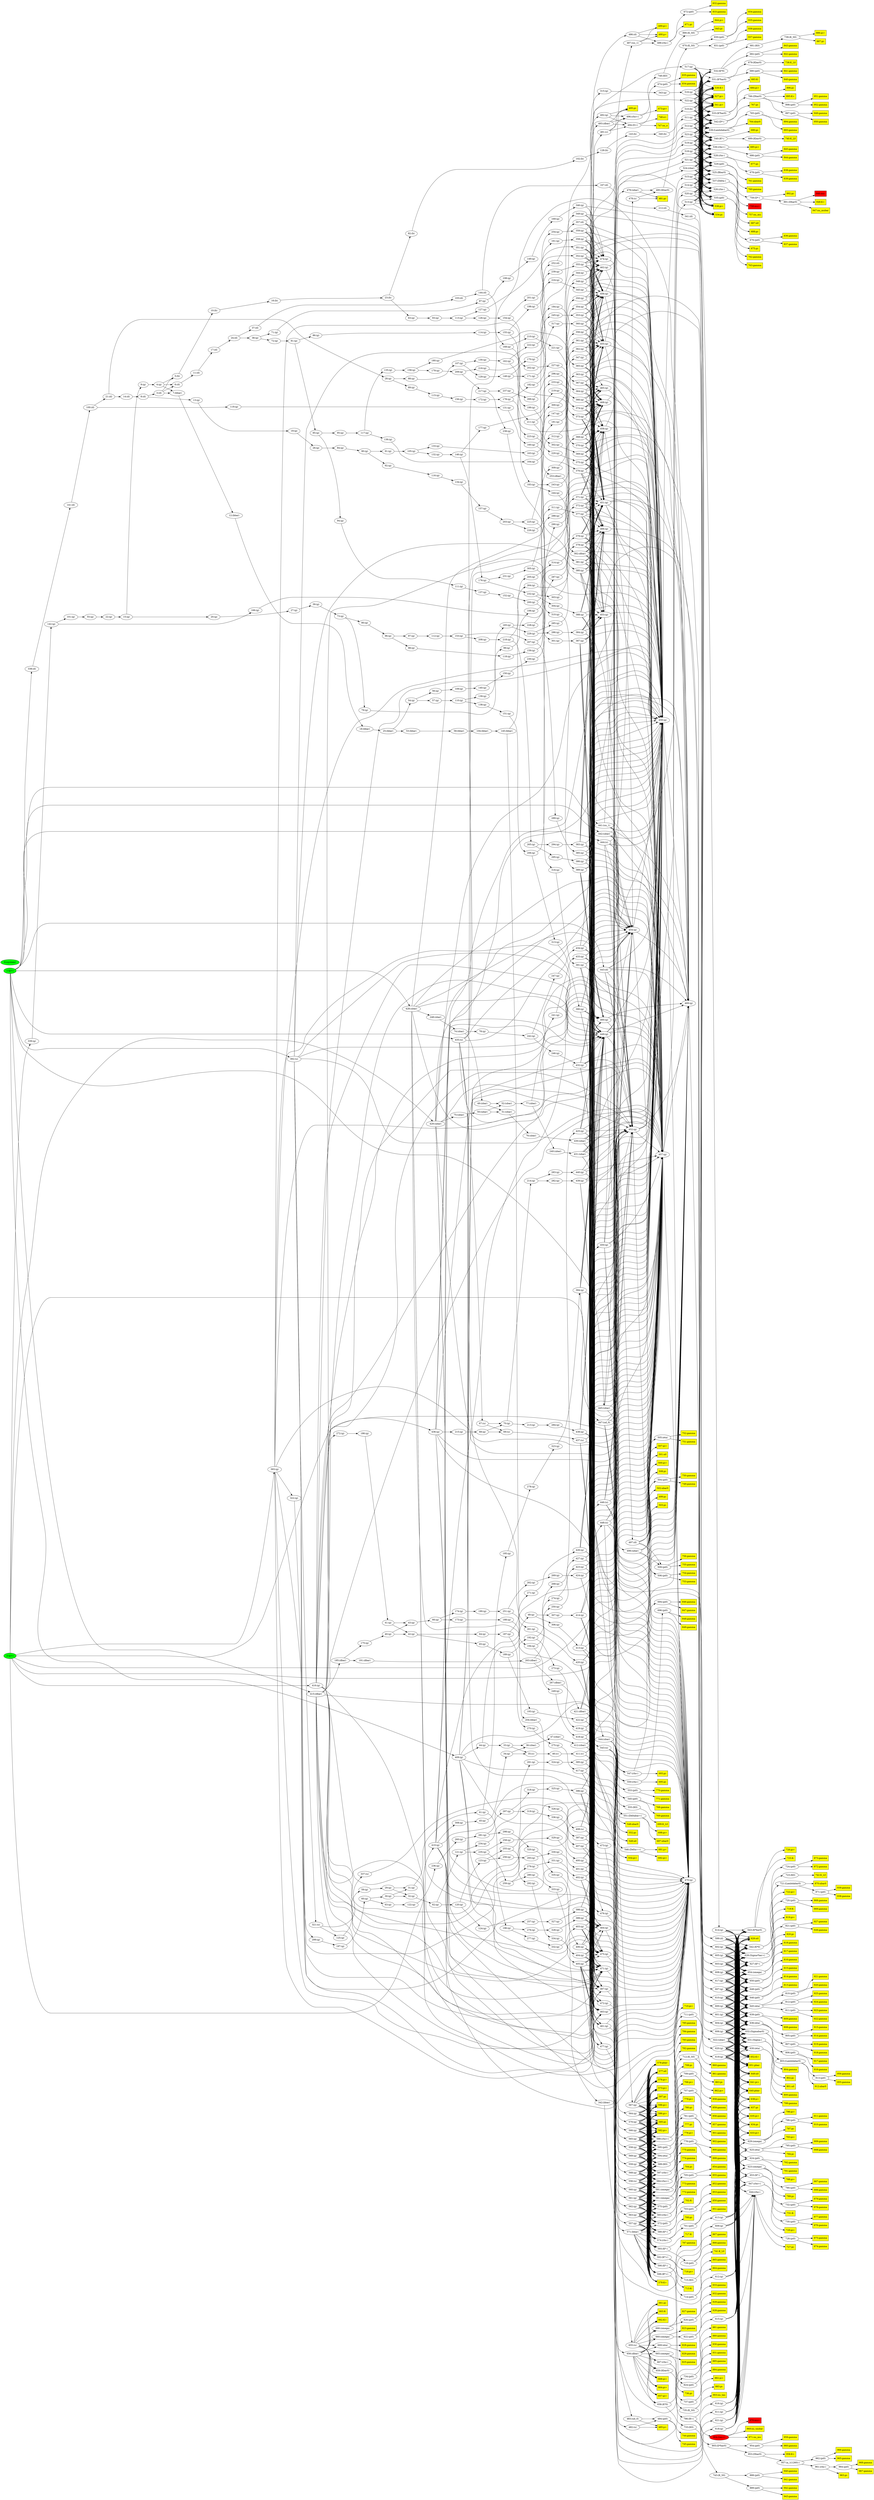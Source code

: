 digraph g {
    rankdir = RL;
    "971:nu_mu" -> "904:(tau+)" [dir="back"]
    "971:nu_mu" [label="971:nu_mu", shape=box, style=filled, fillcolor=yellow]
    "970:mu+" -> "904:(tau+)" [dir="back"]
    "970:mu+" [label="970:mu+", shape=box, style=filled, fillcolor=red]
    "969:nu_taubar" -> "904:(tau+)" [dir="back"]
    "969:nu_taubar" [label="969:nu_taubar", shape=box, style=filled, fillcolor=yellow]
    "968:gamma" -> "964:(pi0)" [dir="back"]
    "968:gamma" [label="968:gamma", shape=box, style=filled, fillcolor=yellow]
    "967:gamma" -> "964:(pi0)" [dir="back"]
    "967:gamma" [label="967:gamma", shape=box, style=filled, fillcolor=yellow]
    "966:gamma" -> "962:(pi0)" [dir="back"]
    "966:gamma" [label="966:gamma", shape=box, style=filled, fillcolor=yellow]
    "965:gamma" -> "962:(pi0)" [dir="back"]
    "965:gamma" [label="965:gamma", shape=box, style=filled, fillcolor=yellow]
    "964:(pi0)" -> "961:(rho-)" [dir="back"]
    "963:pi-" -> "961:(rho-)" [dir="back"]
    "963:pi-" [label="963:pi-", shape=box, style=filled, fillcolor=yellow]
    "962:(pi0)" -> "957:(a_1(1260)-)" [dir="back"]
    "961:(rho-)" -> "957:(a_1(1260)-)" [dir="back"]
    "960:gamma" -> "954:(pi0)" [dir="back"]
    "960:gamma" [label="960:gamma", shape=box, style=filled, fillcolor=yellow]
    "959:gamma" -> "954:(pi0)" [dir="back"]
    "959:gamma" [label="959:gamma", shape=box, style=filled, fillcolor=yellow]
    "958:K+" -> "953:(Dbar0)" [dir="back"]
    "958:K+" [label="958:K+", shape=box, style=filled, fillcolor=yellow]
    "957:(a_1(1260)-)" -> "953:(Dbar0)" [dir="back"]
    "956:gamma" -> "913:(pi0)" [dir="back"]
    "956:gamma" [label="956:gamma", shape=box, style=filled, fillcolor=yellow]
    "955:gamma" -> "913:(pi0)" [dir="back"]
    "955:gamma" [label="955:gamma", shape=box, style=filled, fillcolor=yellow]
    "954:(pi0)" -> "905:(D*bar0)" [dir="back"]
    "953:(Dbar0)" -> "905:(D*bar0)" [dir="back"]
    "952:gamma" -> "898:(pi0)" [dir="back"]
    "952:gamma" [label="952:gamma", shape=box, style=filled, fillcolor=yellow]
    "951:gamma" -> "898:(pi0)" [dir="back"]
    "951:gamma" [label="951:gamma", shape=box, style=filled, fillcolor=yellow]
    "950:gamma" -> "897:(pi0)" [dir="back"]
    "950:gamma" [label="950:gamma", shape=box, style=filled, fillcolor=yellow]
    "949:gamma" -> "897:(pi0)" [dir="back"]
    "949:gamma" [label="949:gamma", shape=box, style=filled, fillcolor=yellow]
    "948:K+" -> "891:(Dbar0)" [dir="back"]
    "948:K+" [label="948:K+", shape=box, style=filled, fillcolor=yellow]
    "947:nu_mubar" -> "891:(Dbar0)" [dir="back"]
    "947:nu_mubar" [label="947:nu_mubar", shape=box, style=filled, fillcolor=yellow]
    "946:mu-" -> "891:(Dbar0)" [dir="back"]
    "946:mu-" [label="946:mu-", shape=box, style=filled, fillcolor=red]
    "945:pi-" -> "890:(K_S0)" [dir="back"]
    "945:pi-" [label="945:pi-", shape=box, style=filled, fillcolor=yellow]
    "944:pi+" -> "890:(K_S0)" [dir="back"]
    "944:pi+" [label="944:pi+", shape=box, style=filled, fillcolor=yellow]
    "943:gamma" -> "889:(pi0)" [dir="back"]
    "943:gamma" [label="943:gamma", shape=box, style=filled, fillcolor=yellow]
    "942:gamma" -> "889:(pi0)" [dir="back"]
    "942:gamma" [label="942:gamma", shape=box, style=filled, fillcolor=yellow]
    "941:gamma" -> "888:(pi0)" [dir="back"]
    "941:gamma" [label="941:gamma", shape=box, style=filled, fillcolor=yellow]
    "940:gamma" -> "888:(pi0)" [dir="back"]
    "940:gamma" [label="940:gamma", shape=box, style=filled, fillcolor=yellow]
    "939:gamma" -> "871:(pi0)" [dir="back"]
    "939:gamma" [label="939:gamma", shape=box, style=filled, fillcolor=yellow]
    "938:gamma" -> "871:(pi0)" [dir="back"]
    "938:gamma" [label="938:gamma", shape=box, style=filled, fillcolor=yellow]
    "937:gamma" -> "831:(pi0)" [dir="back"]
    "937:gamma" [label="937:gamma", shape=box, style=filled, fillcolor=yellow]
    "936:gamma" -> "831:(pi0)" [dir="back"]
    "936:gamma" [label="936:gamma", shape=box, style=filled, fillcolor=yellow]
    "935:gamma" -> "830:(pi0)" [dir="back"]
    "935:gamma" [label="935:gamma", shape=box, style=filled, fillcolor=yellow]
    "934:gamma" -> "830:(pi0)" [dir="back"]
    "934:gamma" [label="934:gamma", shape=box, style=filled, fillcolor=yellow]
    "933:gamma" -> "826:(pi0)" [dir="back"]
    "933:gamma" [label="933:gamma", shape=box, style=filled, fillcolor=yellow]
    "932:gamma" -> "826:(pi0)" [dir="back"]
    "932:gamma" [label="932:gamma", shape=box, style=filled, fillcolor=yellow]
    "931:gamma" -> "824:(pi0)" [dir="back"]
    "931:gamma" [label="931:gamma", shape=box, style=filled, fillcolor=yellow]
    "930:gamma" -> "824:(pi0)" [dir="back"]
    "930:gamma" [label="930:gamma", shape=box, style=filled, fillcolor=yellow]
    "929:gamma" -> "822:(pi0)" [dir="back"]
    "929:gamma" [label="929:gamma", shape=box, style=filled, fillcolor=yellow]
    "928:gamma" -> "822:(pi0)" [dir="back"]
    "928:gamma" [label="928:gamma", shape=box, style=filled, fillcolor=yellow]
    "927:gamma" -> "821:(pi0)" [dir="back"]
    "927:gamma" [label="927:gamma", shape=box, style=filled, fillcolor=yellow]
    "926:gamma" -> "821:(pi0)" [dir="back"]
    "926:gamma" [label="926:gamma", shape=box, style=filled, fillcolor=yellow]
    "925:gamma" -> "812:(pi0)" [dir="back"]
    "925:gamma" [label="925:gamma", shape=box, style=filled, fillcolor=yellow]
    "924:gamma" -> "812:(pi0)" [dir="back"]
    "924:gamma" [label="924:gamma", shape=box, style=filled, fillcolor=yellow]
    "923:gamma" -> "811:(pi0)" [dir="back"]
    "923:gamma" [label="923:gamma", shape=box, style=filled, fillcolor=yellow]
    "922:gamma" -> "811:(pi0)" [dir="back"]
    "922:gamma" [label="922:gamma", shape=box, style=filled, fillcolor=yellow]
    "921:gamma" -> "810:(pi0)" [dir="back"]
    "921:gamma" [label="921:gamma", shape=box, style=filled, fillcolor=yellow]
    "920:gamma" -> "810:(pi0)" [dir="back"]
    "920:gamma" [label="920:gamma", shape=box, style=filled, fillcolor=yellow]
    "919:gamma" -> "807:(pi0)" [dir="back"]
    "919:gamma" [label="919:gamma", shape=box, style=filled, fillcolor=yellow]
    "918:gamma" -> "807:(pi0)" [dir="back"]
    "918:gamma" [label="918:gamma", shape=box, style=filled, fillcolor=yellow]
    "917:gamma" -> "806:(pi0)" [dir="back"]
    "917:gamma" [label="917:gamma", shape=box, style=filled, fillcolor=yellow]
    "916:gamma" -> "806:(pi0)" [dir="back"]
    "916:gamma" [label="916:gamma", shape=box, style=filled, fillcolor=yellow]
    "915:gamma" -> "805:(pi0)" [dir="back"]
    "915:gamma" [label="915:gamma", shape=box, style=filled, fillcolor=yellow]
    "914:gamma" -> "805:(pi0)" [dir="back"]
    "914:gamma" [label="914:gamma", shape=box, style=filled, fillcolor=yellow]
    "913:(pi0)" -> "803:(Lambdabar0)" [dir="back"]
    "912:nbar0" -> "803:(Lambdabar0)" [dir="back"]
    "912:nbar0" [label="912:nbar0", shape=box, style=filled, fillcolor=yellow]
    "911:gamma" -> "798:(pi0)" [dir="back"]
    "911:gamma" [label="911:gamma", shape=box, style=filled, fillcolor=yellow]
    "910:gamma" -> "798:(pi0)" [dir="back"]
    "910:gamma" [label="910:gamma", shape=box, style=filled, fillcolor=yellow]
    "909:gamma" -> "795:(pi0)" [dir="back"]
    "909:gamma" [label="909:gamma", shape=box, style=filled, fillcolor=yellow]
    "908:gamma" -> "795:(pi0)" [dir="back"]
    "908:gamma" [label="908:gamma", shape=box, style=filled, fillcolor=yellow]
    "907:gamma" -> "790:(pi0)" [dir="back"]
    "907:gamma" [label="907:gamma", shape=box, style=filled, fillcolor=yellow]
    "906:gamma" -> "790:(pi0)" [dir="back"]
    "906:gamma" [label="906:gamma", shape=box, style=filled, fillcolor=yellow]
    "905:(D*bar0)" -> "786:(B+)" [dir="back"]
    "904:(tau+)" -> "786:(B+)" [dir="back"]
    "904:(tau+)" [label="904:(tau+)", style=filled, fillcolor=red]
    "903:nu_tau" -> "786:(B+)" [dir="back"]
    "903:nu_tau" [label="903:nu_tau", shape=box, style=filled, fillcolor=yellow]
    "902:gamma" -> "781:(pi0)" [dir="back"]
    "902:gamma" [label="902:gamma", shape=box, style=filled, fillcolor=yellow]
    "901:gamma" -> "781:(pi0)" [dir="back"]
    "901:gamma" [label="901:gamma", shape=box, style=filled, fillcolor=yellow]
    "900:gamma" -> "778:(pi0)" [dir="back"]
    "900:gamma" [label="900:gamma", shape=box, style=filled, fillcolor=yellow]
    "899:gamma" -> "778:(pi0)" [dir="back"]
    "899:gamma" [label="899:gamma", shape=box, style=filled, fillcolor=yellow]
    "898:(pi0)" -> "766:(Dbar0)" [dir="back"]
    "897:(pi0)" -> "766:(Dbar0)" [dir="back"]
    "896:pi-" -> "766:(Dbar0)" [dir="back"]
    "896:pi-" [label="896:pi-", shape=box, style=filled, fillcolor=yellow]
    "895:K+" -> "766:(Dbar0)" [dir="back"]
    "895:K+" [label="895:K+", shape=box, style=filled, fillcolor=yellow]
    "894:gamma" -> "765:(pi0)" [dir="back"]
    "894:gamma" [label="894:gamma", shape=box, style=filled, fillcolor=yellow]
    "893:gamma" -> "765:(pi0)" [dir="back"]
    "893:gamma" [label="893:gamma", shape=box, style=filled, fillcolor=yellow]
    "892:pi-" -> "759:(D*-)" [dir="back"]
    "892:pi-" [label="892:pi-", shape=box, style=filled, fillcolor=yellow]
    "891:(Dbar0)" -> "759:(D*-)" [dir="back"]
    "890:(K_S0)" -> { "748:(K0)"  } [dir="back"]
    "889:(pi0)" -> "743:(K_S0)" [dir="back"]
    "888:(pi0)" -> "743:(K_S0)" [dir="back"]
    "887:pi-" -> "739:(K_S0)" [dir="back"]
    "887:pi-" [label="887:pi-", shape=box, style=filled, fillcolor=yellow]
    "886:pi+" -> "739:(K_S0)" [dir="back"]
    "886:pi+" [label="886:pi+", shape=box, style=filled, fillcolor=yellow]
    "885:gamma" -> "737:(pi0)" [dir="back"]
    "885:gamma" [label="885:gamma", shape=box, style=filled, fillcolor=yellow]
    "884:gamma" -> "737:(pi0)" [dir="back"]
    "884:gamma" [label="884:gamma", shape=box, style=filled, fillcolor=yellow]
    "883:pi-" -> "735:(K_S0)" [dir="back"]
    "883:pi-" [label="883:pi-", shape=box, style=filled, fillcolor=yellow]
    "882:pi+" -> "735:(K_S0)" [dir="back"]
    "882:pi+" [label="882:pi+", shape=box, style=filled, fillcolor=yellow]
    "881:gamma" -> "734:(pi0)" [dir="back"]
    "881:gamma" [label="881:gamma", shape=box, style=filled, fillcolor=yellow]
    "880:gamma" -> "734:(pi0)" [dir="back"]
    "880:gamma" [label="880:gamma", shape=box, style=filled, fillcolor=yellow]
    "879:gamma" -> "732:(pi0)" [dir="back"]
    "879:gamma" [label="879:gamma", shape=box, style=filled, fillcolor=yellow]
    "878:gamma" -> "732:(pi0)" [dir="back"]
    "878:gamma" [label="878:gamma", shape=box, style=filled, fillcolor=yellow]
    "877:gamma" -> "730:(pi0)" [dir="back"]
    "877:gamma" [label="877:gamma", shape=box, style=filled, fillcolor=yellow]
    "876:gamma" -> "730:(pi0)" [dir="back"]
    "876:gamma" [label="876:gamma", shape=box, style=filled, fillcolor=yellow]
    "875:gamma" -> "728:(pi0)" [dir="back"]
    "875:gamma" [label="875:gamma", shape=box, style=filled, fillcolor=yellow]
    "874:gamma" -> "728:(pi0)" [dir="back"]
    "874:gamma" [label="874:gamma", shape=box, style=filled, fillcolor=yellow]
    "873:gamma" -> "724:(pi0)" [dir="back"]
    "873:gamma" [label="873:gamma", shape=box, style=filled, fillcolor=yellow]
    "872:gamma" -> "724:(pi0)" [dir="back"]
    "872:gamma" [label="872:gamma", shape=box, style=filled, fillcolor=yellow]
    "871:(pi0)" -> "721:(Lambdabar0)" [dir="back"]
    "870:nbar0" -> "721:(Lambdabar0)" [dir="back"]
    "870:nbar0" [label="870:nbar0", shape=box, style=filled, fillcolor=yellow]
    "869:gamma" -> "720:(pi0)" [dir="back"]
    "869:gamma" [label="869:gamma", shape=box, style=filled, fillcolor=yellow]
    "868:gamma" -> "720:(pi0)" [dir="back"]
    "868:gamma" [label="868:gamma", shape=box, style=filled, fillcolor=yellow]
    "867:gamma" -> "718:(pi0)" [dir="back"]
    "867:gamma" [label="867:gamma", shape=box, style=filled, fillcolor=yellow]
    "866:gamma" -> "718:(pi0)" [dir="back"]
    "866:gamma" [label="866:gamma", shape=box, style=filled, fillcolor=yellow]
    "865:gamma" -> "714:(pi0)" [dir="back"]
    "865:gamma" [label="865:gamma", shape=box, style=filled, fillcolor=yellow]
    "864:gamma" -> "714:(pi0)" [dir="back"]
    "864:gamma" [label="864:gamma", shape=box, style=filled, fillcolor=yellow]
    "863:pi-" -> "712:(K_S0)" [dir="back"]
    "863:pi-" [label="863:pi-", shape=box, style=filled, fillcolor=yellow]
    "862:pi+" -> "712:(K_S0)" [dir="back"]
    "862:pi+" [label="862:pi+", shape=box, style=filled, fillcolor=yellow]
    "861:gamma" -> "711:(pi0)" [dir="back"]
    "861:gamma" [label="861:gamma", shape=box, style=filled, fillcolor=yellow]
    "860:gamma" -> "711:(pi0)" [dir="back"]
    "860:gamma" [label="860:gamma", shape=box, style=filled, fillcolor=yellow]
    "859:gamma" -> "709:(pi0)" [dir="back"]
    "859:gamma" [label="859:gamma", shape=box, style=filled, fillcolor=yellow]
    "858:gamma" -> "709:(pi0)" [dir="back"]
    "858:gamma" [label="858:gamma", shape=box, style=filled, fillcolor=yellow]
    "857:gamma" -> "707:(pi0)" [dir="back"]
    "857:gamma" [label="857:gamma", shape=box, style=filled, fillcolor=yellow]
    "856:gamma" -> "707:(pi0)" [dir="back"]
    "856:gamma" [label="856:gamma", shape=box, style=filled, fillcolor=yellow]
    "855:gamma" -> "705:(pi0)" [dir="back"]
    "855:gamma" [label="855:gamma", shape=box, style=filled, fillcolor=yellow]
    "854:gamma" -> "705:(pi0)" [dir="back"]
    "854:gamma" [label="854:gamma", shape=box, style=filled, fillcolor=yellow]
    "853:gamma" -> "703:(pi0)" [dir="back"]
    "853:gamma" [label="853:gamma", shape=box, style=filled, fillcolor=yellow]
    "852:gamma" -> "703:(pi0)" [dir="back"]
    "852:gamma" [label="852:gamma", shape=box, style=filled, fillcolor=yellow]
    "851:gamma" -> "701:(pi0)" [dir="back"]
    "851:gamma" [label="851:gamma", shape=box, style=filled, fillcolor=yellow]
    "850:gamma" -> "701:(pi0)" [dir="back"]
    "850:gamma" [label="850:gamma", shape=box, style=filled, fillcolor=yellow]
    "849:gamma" -> "696:(pi0)" [dir="back"]
    "849:gamma" [label="849:gamma", shape=box, style=filled, fillcolor=yellow]
    "848:gamma" -> "696:(pi0)" [dir="back"]
    "848:gamma" [label="848:gamma", shape=box, style=filled, fillcolor=yellow]
    "847:gamma" -> "694:(pi0)" [dir="back"]
    "847:gamma" [label="847:gamma", shape=box, style=filled, fillcolor=yellow]
    "846:gamma" -> "694:(pi0)" [dir="back"]
    "846:gamma" [label="846:gamma", shape=box, style=filled, fillcolor=yellow]
    "845:gamma" -> "686:(pi0)" [dir="back"]
    "845:gamma" [label="845:gamma", shape=box, style=filled, fillcolor=yellow]
    "844:gamma" -> "686:(pi0)" [dir="back"]
    "844:gamma" [label="844:gamma", shape=box, style=filled, fillcolor=yellow]
    "843:gamma" -> "682:(pi0)" [dir="back"]
    "843:gamma" [label="843:gamma", shape=box, style=filled, fillcolor=yellow]
    "842:gamma" -> "682:(pi0)" [dir="back"]
    "842:gamma" [label="842:gamma", shape=box, style=filled, fillcolor=yellow]
    "841:gamma" -> "680:(pi0)" [dir="back"]
    "841:gamma" [label="841:gamma", shape=box, style=filled, fillcolor=yellow]
    "840:gamma" -> "680:(pi0)" [dir="back"]
    "840:gamma" [label="840:gamma", shape=box, style=filled, fillcolor=yellow]
    "839:gamma" -> "678:(pi0)" [dir="back"]
    "839:gamma" [label="839:gamma", shape=box, style=filled, fillcolor=yellow]
    "838:gamma" -> "678:(pi0)" [dir="back"]
    "838:gamma" [label="838:gamma", shape=box, style=filled, fillcolor=yellow]
    "837:gamma" -> "676:(pi0)" [dir="back"]
    "837:gamma" [label="837:gamma", shape=box, style=filled, fillcolor=yellow]
    "836:gamma" -> "676:(pi0)" [dir="back"]
    "836:gamma" [label="836:gamma", shape=box, style=filled, fillcolor=yellow]
    "835:gamma" -> "674:(pi0)" [dir="back"]
    "835:gamma" [label="835:gamma", shape=box, style=filled, fillcolor=yellow]
    "834:gamma" -> "674:(pi0)" [dir="back"]
    "834:gamma" [label="834:gamma", shape=box, style=filled, fillcolor=yellow]
    "833:gamma" -> "672:(pi0)" [dir="back"]
    "833:gamma" [label="833:gamma", shape=box, style=filled, fillcolor=yellow]
    "832:gamma" -> "672:(pi0)" [dir="back"]
    "832:gamma" [label="832:gamma", shape=box, style=filled, fillcolor=yellow]
    "831:(pi0)" -> "670:(K_S0)" [dir="back"]
    "830:(pi0)" -> "670:(K_S0)" [dir="back"]
    "829:gamma" -> "669:(eta)" [dir="back"]
    "829:gamma" [label="829:gamma", shape=box, style=filled, fillcolor=yellow]
    "828:gamma" -> "669:(eta)" [dir="back"]
    "828:gamma" [label="828:gamma", shape=box, style=filled, fillcolor=yellow]
    "827:gamma" -> "666:(omega)" [dir="back"]
    "827:gamma" [label="827:gamma", shape=box, style=filled, fillcolor=yellow]
    "826:(pi0)" -> "666:(omega)" [dir="back"]
    "825:gamma" -> "665:(omega)" [dir="back"]
    "825:gamma" [label="825:gamma", shape=box, style=filled, fillcolor=yellow]
    "824:(pi0)" -> "665:(omega)" [dir="back"]
    "823:gamma" -> "660:(omega)" [dir="back"]
    "823:gamma" [label="823:gamma", shape=box, style=filled, fillcolor=yellow]
    "822:(pi0)" -> "660:(omega)" [dir="back"]
    "821:(pi0)" -> "654:(omega)" [dir="back"]
    "820:pi-" -> "654:(omega)" [dir="back"]
    "820:pi-" [label="820:pi-", shape=box, style=filled, fillcolor=yellow]
    "819:pi+" -> "654:(omega)" [dir="back"]
    "819:pi+" [label="819:pi+", shape=box, style=filled, fillcolor=yellow]
    "818:gamma" -> "650:(pi0)" [dir="back"]
    "818:gamma" [label="818:gamma", shape=box, style=filled, fillcolor=yellow]
    "817:gamma" -> "650:(pi0)" [dir="back"]
    "817:gamma" [label="817:gamma", shape=box, style=filled, fillcolor=yellow]
    "816:gamma" -> "648:(pi0)" [dir="back"]
    "816:gamma" [label="816:gamma", shape=box, style=filled, fillcolor=yellow]
    "815:gamma" -> "648:(pi0)" [dir="back"]
    "815:gamma" [label="815:gamma", shape=box, style=filled, fillcolor=yellow]
    "814:gamma" -> "646:(pi0)" [dir="back"]
    "814:gamma" [label="814:gamma", shape=box, style=filled, fillcolor=yellow]
    "813:gamma" -> "646:(pi0)" [dir="back"]
    "813:gamma" [label="813:gamma", shape=box, style=filled, fillcolor=yellow]
    "812:(pi0)" -> "645:(eta)" [dir="back"]
    "811:(pi0)" -> "645:(eta)" [dir="back"]
    "810:(pi0)" -> "645:(eta)" [dir="back"]
    "809:gamma" -> "639:(pi0)" [dir="back"]
    "809:gamma" [label="809:gamma", shape=box, style=filled, fillcolor=yellow]
    "808:gamma" -> "639:(pi0)" [dir="back"]
    "808:gamma" [label="808:gamma", shape=box, style=filled, fillcolor=yellow]
    "807:(pi0)" -> "636:(eta)" [dir="back"]
    "806:(pi0)" -> "636:(eta)" [dir="back"]
    "805:(pi0)" -> "636:(eta)" [dir="back"]
    "804:gamma" -> "632:(Sigmabar0)" [dir="back"]
    "804:gamma" [label="804:gamma", shape=box, style=filled, fillcolor=yellow]
    "803:(Lambdabar0)" -> "632:(Sigmabar0)" [dir="back"]
    "802:pi-" -> "631:(Sigma-)" [dir="back"]
    "802:pi-" [label="802:pi-", shape=box, style=filled, fillcolor=yellow]
    "801:n0" -> "631:(Sigma-)" [dir="back"]
    "801:n0" [label="801:n0", shape=box, style=filled, fillcolor=yellow]
    "800:gamma" -> "630:(eta)" [dir="back"]
    "800:gamma" [label="800:gamma", shape=box, style=filled, fillcolor=yellow]
    "799:gamma" -> "630:(eta)" [dir="back"]
    "799:gamma" [label="799:gamma", shape=box, style=filled, fillcolor=yellow]
    "798:(pi0)" -> "629:(omega)" [dir="back"]
    "797:pi-" -> "629:(omega)" [dir="back"]
    "797:pi-" [label="797:pi-", shape=box, style=filled, fillcolor=yellow]
    "796:pi+" -> "629:(omega)" [dir="back"]
    "796:pi+" [label="796:pi+", shape=box, style=filled, fillcolor=yellow]
    "795:(pi0)" -> "625:(eta)" [dir="back"]
    "794:pi-" -> "625:(eta)" [dir="back"]
    "794:pi-" [label="794:pi-", shape=box, style=filled, fillcolor=yellow]
    "793:pi+" -> "625:(eta)" [dir="back"]
    "793:pi+" [label="793:pi+", shape=box, style=filled, fillcolor=yellow]
    "792:gamma" -> "624:(pi0)" [dir="back"]
    "792:gamma" [label="792:gamma", shape=box, style=filled, fillcolor=yellow]
    "791:gamma" -> "624:(pi0)" [dir="back"]
    "791:gamma" [label="791:gamma", shape=box, style=filled, fillcolor=yellow]
    "790:(pi0)" -> "623:(omega)" [dir="back"]
    "789:pi-" -> "623:(omega)" [dir="back"]
    "789:pi-" [label="789:pi-", shape=box, style=filled, fillcolor=yellow]
    "788:pi+" -> "623:(omega)" [dir="back"]
    "788:pi+" [label="788:pi+", shape=box, style=filled, fillcolor=yellow]
    "787:gamma" -> "598:(B*+)" [dir="back"]
    "787:gamma" [label="787:gamma", shape=box, style=filled, fillcolor=yellow]
    "786:(B+)" -> "598:(B*+)" [dir="back"]
    "785:gamma" -> "595:(pi0)" [dir="back"]
    "785:gamma" [label="785:gamma", shape=box, style=filled, fillcolor=yellow]
    "784:gamma" -> "595:(pi0)" [dir="back"]
    "784:gamma" [label="784:gamma", shape=box, style=filled, fillcolor=yellow]
    "783:gamma" -> "594:(eta)" [dir="back"]
    "783:gamma" [label="783:gamma", shape=box, style=filled, fillcolor=yellow]
    "782:gamma" -> "594:(eta)" [dir="back"]
    "782:gamma" [label="782:gamma", shape=box, style=filled, fillcolor=yellow]
    "781:(pi0)" -> "591:(omega)" [dir="back"]
    "780:pi-" -> "591:(omega)" [dir="back"]
    "780:pi-" [label="780:pi-", shape=box, style=filled, fillcolor=yellow]
    "779:pi+" -> "591:(omega)" [dir="back"]
    "779:pi+" [label="779:pi+", shape=box, style=filled, fillcolor=yellow]
    "778:(pi0)" -> "581:(omega)" [dir="back"]
    "777:pi-" -> "581:(omega)" [dir="back"]
    "777:pi-" [label="777:pi-", shape=box, style=filled, fillcolor=yellow]
    "776:pi+" -> "581:(omega)" [dir="back"]
    "776:pi+" [label="776:pi+", shape=box, style=filled, fillcolor=yellow]
    "775:gamma" -> "575:(pi0)" [dir="back"]
    "775:gamma" [label="775:gamma", shape=box, style=filled, fillcolor=yellow]
    "774:gamma" -> "575:(pi0)" [dir="back"]
    "774:gamma" [label="774:gamma", shape=box, style=filled, fillcolor=yellow]
    "773:gamma" -> "572:(pi0)" [dir="back"]
    "773:gamma" [label="773:gamma", shape=box, style=filled, fillcolor=yellow]
    "772:gamma" -> "572:(pi0)" [dir="back"]
    "772:gamma" [label="772:gamma", shape=box, style=filled, fillcolor=yellow]
    "771:gamma" -> "553:(pi0)" [dir="back"]
    "771:gamma" [label="771:gamma", shape=box, style=filled, fillcolor=yellow]
    "770:gamma" -> "553:(pi0)" [dir="back"]
    "770:gamma" [label="770:gamma", shape=box, style=filled, fillcolor=yellow]
    "769:gamma" -> "545:(pi0)" [dir="back"]
    "769:gamma" [label="769:gamma", shape=box, style=filled, fillcolor=yellow]
    "768:gamma" -> "545:(pi0)" [dir="back"]
    "768:gamma" [label="768:gamma", shape=box, style=filled, fillcolor=yellow]
    "767:pi-" -> "542:(D*-)" [dir="back"]
    "767:pi-" [label="767:pi-", shape=box, style=filled, fillcolor=yellow]
    "766:(Dbar0)" -> "542:(D*-)" [dir="back"]
    "765:(pi0)" -> "539:(Lambdabar0)" [dir="back"]
    "764:nbar0" -> "539:(Lambdabar0)" [dir="back"]
    "764:nbar0" [label="764:nbar0", shape=box, style=filled, fillcolor=yellow]
    "763:gamma" -> "535:(pi0)" [dir="back"]
    "763:gamma" [label="763:gamma", shape=box, style=filled, fillcolor=yellow]
    "762:gamma" -> "535:(pi0)" [dir="back"]
    "762:gamma" [label="762:gamma", shape=box, style=filled, fillcolor=yellow]
    "761:gamma" -> "529:(pi0)" [dir="back"]
    "761:gamma" [label="761:gamma", shape=box, style=filled, fillcolor=yellow]
    "760:gamma" -> "529:(pi0)" [dir="back"]
    "760:gamma" [label="760:gamma", shape=box, style=filled, fillcolor=yellow]
    "759:(D*-)" -> "525:(Bbar0)" [dir="back"]
    "758:mu+" -> "525:(Bbar0)" [dir="back"]
    "758:mu+" [label="758:mu+", shape=box, style=filled, fillcolor=red]
    "757:nu_mu" -> "525:(Bbar0)" [dir="back"]
    "757:nu_mu" [label="757:nu_mu", shape=box, style=filled, fillcolor=yellow]
    "756:gamma" -> "509:(pi0)" [dir="back"]
    "756:gamma" [label="756:gamma", shape=box, style=filled, fillcolor=yellow]
    "755:gamma" -> "509:(pi0)" [dir="back"]
    "755:gamma" [label="755:gamma", shape=box, style=filled, fillcolor=yellow]
    "754:gamma" -> "506:(pi0)" [dir="back"]
    "754:gamma" [label="754:gamma", shape=box, style=filled, fillcolor=yellow]
    "753:gamma" -> "506:(pi0)" [dir="back"]
    "753:gamma" [label="753:gamma", shape=box, style=filled, fillcolor=yellow]
    "752:gamma" -> "505:(eta)" [dir="back"]
    "752:gamma" [label="752:gamma", shape=box, style=filled, fillcolor=yellow]
    "751:gamma" -> "505:(eta)" [dir="back"]
    "751:gamma" [label="751:gamma", shape=box, style=filled, fillcolor=yellow]
    "750:gamma" -> "504:(pi0)" [dir="back"]
    "750:gamma" [label="750:gamma", shape=box, style=filled, fillcolor=yellow]
    "749:gamma" -> "504:(pi0)" [dir="back"]
    "749:gamma" [label="749:gamma", shape=box, style=filled, fillcolor=yellow]
    "748:(K0)" -> "494:(D+)" [dir="back"]
    "747:nu_e" -> "494:(D+)" [dir="back"]
    "747:nu_e" [label="747:nu_e", shape=box, style=filled, fillcolor=yellow]
    "746:e+" -> "494:(D+)" [dir="back"]
    "746:e+" [label="746:e+", shape=box, style=filled, fillcolor=yellow]
    "745:gamma" -> "484:(pi0)" [dir="back"]
    "745:gamma" [label="745:gamma", shape=box, style=filled, fillcolor=yellow]
    "744:gamma" -> "484:(pi0)" [dir="back"]
    "744:gamma" [label="744:gamma", shape=box, style=filled, fillcolor=yellow]
    "743:(K_S0)" -> { "733:(K0)"  } [dir="back"]
    "742:K_L0" -> { "723:(K0)"  } [dir="back"]
    "742:K_L0" [label="742:K_L0", shape=box, style=filled, fillcolor=yellow]
    "741:K_L0" -> { "715:(K0)"  } [dir="back"]
    "741:K_L0" [label="741:K_L0", shape=box, style=filled, fillcolor=yellow]
    "740:K_L0" -> { "689:(Kbar0)"  } [dir="back"]
    "740:K_L0" [label="740:K_L0", shape=box, style=filled, fillcolor=yellow]
    "739:(K_S0)" -> { "681:(K0)"  } [dir="back"]
    "738:K_L0" -> { "679:(Kbar0)"  } [dir="back"]
    "738:K_L0" [label="738:K_L0", shape=box, style=filled, fillcolor=yellow]
    "737:(pi0)" -> "667:(rho-)" [dir="back"]
    "736:pi-" -> "667:(rho-)" [dir="back"]
    "736:pi-" [label="736:pi-", shape=box, style=filled, fillcolor=yellow]
    "735:(K_S0)" -> { "659:(Kbar0)"  } [dir="back"]
    "734:(pi0)" -> "658:(K*0)" [dir="back"]
    "733:(K0)" -> "658:(K*0)" [dir="back"]
    "732:(pi0)" -> "653:(K*-)" [dir="back"]
    "731:K-" -> "653:(K*-)" [dir="back"]
    "731:K-" [label="731:K-", shape=box, style=filled, fillcolor=yellow]
    "730:(pi0)" -> "647:(rho+)" [dir="back"]
    "729:pi+" -> "647:(rho+)" [dir="back"]
    "729:pi+" [label="729:pi+", shape=box, style=filled, fillcolor=yellow]
    "728:(pi0)" -> "644:(rho-)" [dir="back"]
    "727:pi-" -> "644:(rho-)" [dir="back"]
    "727:pi-" [label="727:pi-", shape=box, style=filled, fillcolor=yellow]
    "726:pi+" -> "643:(K*bar0)" [dir="back"]
    "726:pi+" [label="726:pi+", shape=box, style=filled, fillcolor=yellow]
    "725:K-" -> "643:(K*bar0)" [dir="back"]
    "725:K-" [label="725:K-", shape=box, style=filled, fillcolor=yellow]
    "724:(pi0)" -> "642:(K*0)" [dir="back"]
    "723:(K0)" -> "642:(K*0)" [dir="back"]
    "722:pi+" -> "628:(Sigma*bar+)" [dir="back"]
    "722:pi+" [label="722:pi+", shape=box, style=filled, fillcolor=yellow]
    "721:(Lambdabar0)" -> "628:(Sigma*bar+)" [dir="back"]
    "720:(pi0)" -> "627:(K*-)" [dir="back"]
    "719:K-" -> "627:(K*-)" [dir="back"]
    "719:K-" [label="719:K-", shape=box, style=filled, fillcolor=yellow]
    "718:(pi0)" -> "593:(K*-)" [dir="back"]
    "717:K-" -> "593:(K*-)" [dir="back"]
    "717:K-" [label="717:K-", shape=box, style=filled, fillcolor=yellow]
    "716:pi+" -> "592:(K*+)" [dir="back"]
    "716:pi+" [label="716:pi+", shape=box, style=filled, fillcolor=yellow]
    "715:(K0)" -> "592:(K*+)" [dir="back"]
    "714:(pi0)" -> "590:(K*-)" [dir="back"]
    "713:K-" -> "590:(K*-)" [dir="back"]
    "713:K-" [label="713:K-", shape=box, style=filled, fillcolor=yellow]
    "712:(K_S0)" -> { "589:(K0)"  } [dir="back"]
    "711:(pi0)" -> "588:(rho+)" [dir="back"]
    "710:pi+" -> "588:(rho+)" [dir="back"]
    "710:pi+" [label="710:pi+", shape=box, style=filled, fillcolor=yellow]
    "709:(pi0)" -> "587:(rho-)" [dir="back"]
    "708:pi-" -> "587:(rho-)" [dir="back"]
    "708:pi-" [label="708:pi-", shape=box, style=filled, fillcolor=yellow]
    "707:(pi0)" -> "584:(rho+)" [dir="back"]
    "706:pi+" -> "584:(rho+)" [dir="back"]
    "706:pi+" [label="706:pi+", shape=box, style=filled, fillcolor=yellow]
    "705:(pi0)" -> "583:(rho-)" [dir="back"]
    "704:pi-" -> "583:(rho-)" [dir="back"]
    "704:pi-" [label="704:pi-", shape=box, style=filled, fillcolor=yellow]
    "703:(pi0)" -> "580:(K*-)" [dir="back"]
    "702:K-" -> "580:(K*-)" [dir="back"]
    "702:K-" [label="702:K-", shape=box, style=filled, fillcolor=yellow]
    "701:(pi0)" -> "574:(rho-)" [dir="back"]
    "700:pi-" -> "574:(rho-)" [dir="back"]
    "700:pi-" [label="700:pi-", shape=box, style=filled, fillcolor=yellow]
    "699:K_L0" -> { "555:(K0)"  } [dir="back"]
    "699:K_L0" [label="699:K_L0", shape=box, style=filled, fillcolor=yellow]
    "698:pi+" -> "551:(Deltabar+)" [dir="back"]
    "698:pi+" [label="698:pi+", shape=box, style=filled, fillcolor=yellow]
    "697:nbar0" -> "551:(Deltabar+)" [dir="back"]
    "697:nbar0" [label="697:nbar0", shape=box, style=filled, fillcolor=yellow]
    "696:(pi0)" -> "550:(rho-)" [dir="back"]
    "695:pi-" -> "550:(rho-)" [dir="back"]
    "695:pi-" [label="695:pi-", shape=box, style=filled, fillcolor=yellow]
    "694:(pi0)" -> "547:(rho-)" [dir="back"]
    "693:pi-" -> "547:(rho-)" [dir="back"]
    "693:pi-" [label="693:pi-", shape=box, style=filled, fillcolor=yellow]
    "692:pi+" -> "546:(Delta++)" [dir="back"]
    "692:pi+" [label="692:pi+", shape=box, style=filled, fillcolor=yellow]
    "691:p+" -> "546:(Delta++)" [dir="back"]
    "691:p+" [label="691:p+", shape=box, style=filled, fillcolor=yellow]
    "690:pi-" -> "540:(K*-)" [dir="back"]
    "690:pi-" [label="690:pi-", shape=box, style=filled, fillcolor=yellow]
    "689:(Kbar0)" -> "540:(K*-)" [dir="back"]
    "688:pi-" -> "537:(Delta-)" [dir="back"]
    "688:pi-" [label="688:pi-", shape=box, style=filled, fillcolor=yellow]
    "687:n0" -> "537:(Delta-)" [dir="back"]
    "687:n0" [label="687:n0", shape=box, style=filled, fillcolor=yellow]
    "686:(pi0)" -> "536:(rho+)" [dir="back"]
    "685:pi+" -> "536:(rho+)" [dir="back"]
    "685:pi+" [label="685:pi+", shape=box, style=filled, fillcolor=yellow]
    "684:pi+" -> "533:(K*bar0)" [dir="back"]
    "684:pi+" [label="684:pi+", shape=box, style=filled, fillcolor=yellow]
    "683:K-" -> "533:(K*bar0)" [dir="back"]
    "683:K-" [label="683:K-", shape=box, style=filled, fillcolor=yellow]
    "682:(pi0)" -> "532:(K*0)" [dir="back"]
    "681:(K0)" -> "532:(K*0)" [dir="back"]
    "680:(pi0)" -> "531:(K*bar0)" [dir="back"]
    "679:(Kbar0)" -> "531:(K*bar0)" [dir="back"]
    "678:(pi0)" -> "528:(rho-)" [dir="back"]
    "677:pi-" -> "528:(rho-)" [dir="back"]
    "677:pi-" [label="677:pi-", shape=box, style=filled, fillcolor=yellow]
    "676:(pi0)" -> "526:(rho-)" [dir="back"]
    "675:pi-" -> "526:(rho-)" [dir="back"]
    "675:pi-" [label="675:pi-", shape=box, style=filled, fillcolor=yellow]
    "674:(pi0)" -> "496:(rho+)" [dir="back"]
    "673:pi+" -> "496:(rho+)" [dir="back"]
    "673:pi+" [label="673:pi+", shape=box, style=filled, fillcolor=yellow]
    "672:(pi0)" -> "488:(rho-)" [dir="back"]
    "671:pi-" -> "488:(rho-)" [dir="back"]
    "671:pi-" [label="671:pi-", shape=box, style=filled, fillcolor=yellow]
    "670:(K_S0)" -> { "480:(Kbar0)"  } [dir="back"]
    "669:(eta)" -> { "655:(u)" "656:(dbar)"  } [dir="back"]
    "668:pi+" -> { "655:(u)" "656:(dbar)"  } [dir="back"]
    "668:pi+" [label="668:pi+", shape=box, style=filled, fillcolor=yellow]
    "667:(rho-)" -> { "655:(u)" "656:(dbar)"  } [dir="back"]
    "666:(omega)" -> { "655:(u)" "656:(dbar)"  } [dir="back"]
    "665:(omega)" -> { "655:(u)" "656:(dbar)"  } [dir="back"]
    "664:pi+" -> { "655:(u)" "656:(dbar)"  } [dir="back"]
    "664:pi+" [label="664:pi+", shape=box, style=filled, fillcolor=yellow]
    "663:K-" -> { "655:(u)" "656:(dbar)"  } [dir="back"]
    "663:K-" [label="663:K-", shape=box, style=filled, fillcolor=yellow]
    "662:K+" -> { "655:(u)" "656:(dbar)"  } [dir="back"]
    "662:K+" [label="662:K+", shape=box, style=filled, fillcolor=yellow]
    "661:pi-" -> { "655:(u)" "656:(dbar)"  } [dir="back"]
    "661:pi-" [label="661:pi-", shape=box, style=filled, fillcolor=yellow]
    "660:(omega)" -> { "655:(u)" "656:(dbar)"  } [dir="back"]
    "659:(Kbar0)" -> { "655:(u)" "656:(dbar)"  } [dir="back"]
    "658:(K*0)" -> { "655:(u)" "656:(dbar)"  } [dir="back"]
    "657:pi+" -> { "655:(u)" "656:(dbar)"  } [dir="back"]
    "657:pi+" [label="657:pi+", shape=box, style=filled, fillcolor=yellow]
    "656:(dbar)" -> { "421:(dbar)"  } [dir="back"]
    "655:(u)" -> { "446:(u)"  } [dir="back"]
    "654:(omega)" -> { "599:(d)" "600:(g)" "601:(g)" "602:(g)" "603:(g)" "604:(g)" "605:(g)" "606:(g)" "607:(g)" "608:(g)" "609:(g)" "610:(g)" "611:(g)" "612:(g)" "613:(g)" "614:(g)" "615:(g)" "616:(g)" "617:(g)" "618:(g)" "619:(g)" "620:(g)" "621:(g)" "622:(ubar)"  } [dir="back"]
    "653:(K*-)" -> { "599:(d)" "600:(g)" "601:(g)" "602:(g)" "603:(g)" "604:(g)" "605:(g)" "606:(g)" "607:(g)" "608:(g)" "609:(g)" "610:(g)" "611:(g)" "612:(g)" "613:(g)" "614:(g)" "615:(g)" "616:(g)" "617:(g)" "618:(g)" "619:(g)" "620:(g)" "621:(g)" "622:(ubar)"  } [dir="back"]
    "652:K+" -> { "599:(d)" "600:(g)" "601:(g)" "602:(g)" "603:(g)" "604:(g)" "605:(g)" "606:(g)" "607:(g)" "608:(g)" "609:(g)" "610:(g)" "611:(g)" "612:(g)" "613:(g)" "614:(g)" "615:(g)" "616:(g)" "617:(g)" "618:(g)" "619:(g)" "620:(g)" "621:(g)" "622:(ubar)"  } [dir="back"]
    "652:K+" [label="652:K+", shape=box, style=filled, fillcolor=yellow]
    "651:pbar-" -> { "599:(d)" "600:(g)" "601:(g)" "602:(g)" "603:(g)" "604:(g)" "605:(g)" "606:(g)" "607:(g)" "608:(g)" "609:(g)" "610:(g)" "611:(g)" "612:(g)" "613:(g)" "614:(g)" "615:(g)" "616:(g)" "617:(g)" "618:(g)" "619:(g)" "620:(g)" "621:(g)" "622:(ubar)"  } [dir="back"]
    "651:pbar-" [label="651:pbar-", shape=box, style=filled, fillcolor=yellow]
    "650:(pi0)" -> { "599:(d)" "600:(g)" "601:(g)" "602:(g)" "603:(g)" "604:(g)" "605:(g)" "606:(g)" "607:(g)" "608:(g)" "609:(g)" "610:(g)" "611:(g)" "612:(g)" "613:(g)" "614:(g)" "615:(g)" "616:(g)" "617:(g)" "618:(g)" "619:(g)" "620:(g)" "621:(g)" "622:(ubar)"  } [dir="back"]
    "649:n0" -> { "599:(d)" "600:(g)" "601:(g)" "602:(g)" "603:(g)" "604:(g)" "605:(g)" "606:(g)" "607:(g)" "608:(g)" "609:(g)" "610:(g)" "611:(g)" "612:(g)" "613:(g)" "614:(g)" "615:(g)" "616:(g)" "617:(g)" "618:(g)" "619:(g)" "620:(g)" "621:(g)" "622:(ubar)"  } [dir="back"]
    "649:n0" [label="649:n0", shape=box, style=filled, fillcolor=yellow]
    "648:(pi0)" -> { "599:(d)" "600:(g)" "601:(g)" "602:(g)" "603:(g)" "604:(g)" "605:(g)" "606:(g)" "607:(g)" "608:(g)" "609:(g)" "610:(g)" "611:(g)" "612:(g)" "613:(g)" "614:(g)" "615:(g)" "616:(g)" "617:(g)" "618:(g)" "619:(g)" "620:(g)" "621:(g)" "622:(ubar)"  } [dir="back"]
    "647:(rho+)" -> { "599:(d)" "600:(g)" "601:(g)" "602:(g)" "603:(g)" "604:(g)" "605:(g)" "606:(g)" "607:(g)" "608:(g)" "609:(g)" "610:(g)" "611:(g)" "612:(g)" "613:(g)" "614:(g)" "615:(g)" "616:(g)" "617:(g)" "618:(g)" "619:(g)" "620:(g)" "621:(g)" "622:(ubar)"  } [dir="back"]
    "646:(pi0)" -> { "599:(d)" "600:(g)" "601:(g)" "602:(g)" "603:(g)" "604:(g)" "605:(g)" "606:(g)" "607:(g)" "608:(g)" "609:(g)" "610:(g)" "611:(g)" "612:(g)" "613:(g)" "614:(g)" "615:(g)" "616:(g)" "617:(g)" "618:(g)" "619:(g)" "620:(g)" "621:(g)" "622:(ubar)"  } [dir="back"]
    "645:(eta)" -> { "599:(d)" "600:(g)" "601:(g)" "602:(g)" "603:(g)" "604:(g)" "605:(g)" "606:(g)" "607:(g)" "608:(g)" "609:(g)" "610:(g)" "611:(g)" "612:(g)" "613:(g)" "614:(g)" "615:(g)" "616:(g)" "617:(g)" "618:(g)" "619:(g)" "620:(g)" "621:(g)" "622:(ubar)"  } [dir="back"]
    "644:(rho-)" -> { "599:(d)" "600:(g)" "601:(g)" "602:(g)" "603:(g)" "604:(g)" "605:(g)" "606:(g)" "607:(g)" "608:(g)" "609:(g)" "610:(g)" "611:(g)" "612:(g)" "613:(g)" "614:(g)" "615:(g)" "616:(g)" "617:(g)" "618:(g)" "619:(g)" "620:(g)" "621:(g)" "622:(ubar)"  } [dir="back"]
    "643:(K*bar0)" -> { "599:(d)" "600:(g)" "601:(g)" "602:(g)" "603:(g)" "604:(g)" "605:(g)" "606:(g)" "607:(g)" "608:(g)" "609:(g)" "610:(g)" "611:(g)" "612:(g)" "613:(g)" "614:(g)" "615:(g)" "616:(g)" "617:(g)" "618:(g)" "619:(g)" "620:(g)" "621:(g)" "622:(ubar)"  } [dir="back"]
    "642:(K*0)" -> { "599:(d)" "600:(g)" "601:(g)" "602:(g)" "603:(g)" "604:(g)" "605:(g)" "606:(g)" "607:(g)" "608:(g)" "609:(g)" "610:(g)" "611:(g)" "612:(g)" "613:(g)" "614:(g)" "615:(g)" "616:(g)" "617:(g)" "618:(g)" "619:(g)" "620:(g)" "621:(g)" "622:(ubar)"  } [dir="back"]
    "641:pi+" -> { "599:(d)" "600:(g)" "601:(g)" "602:(g)" "603:(g)" "604:(g)" "605:(g)" "606:(g)" "607:(g)" "608:(g)" "609:(g)" "610:(g)" "611:(g)" "612:(g)" "613:(g)" "614:(g)" "615:(g)" "616:(g)" "617:(g)" "618:(g)" "619:(g)" "620:(g)" "621:(g)" "622:(ubar)"  } [dir="back"]
    "641:pi+" [label="641:pi+", shape=box, style=filled, fillcolor=yellow]
    "640:pbar-" -> { "599:(d)" "600:(g)" "601:(g)" "602:(g)" "603:(g)" "604:(g)" "605:(g)" "606:(g)" "607:(g)" "608:(g)" "609:(g)" "610:(g)" "611:(g)" "612:(g)" "613:(g)" "614:(g)" "615:(g)" "616:(g)" "617:(g)" "618:(g)" "619:(g)" "620:(g)" "621:(g)" "622:(ubar)"  } [dir="back"]
    "640:pbar-" [label="640:pbar-", shape=box, style=filled, fillcolor=yellow]
    "639:(pi0)" -> { "599:(d)" "600:(g)" "601:(g)" "602:(g)" "603:(g)" "604:(g)" "605:(g)" "606:(g)" "607:(g)" "608:(g)" "609:(g)" "610:(g)" "611:(g)" "612:(g)" "613:(g)" "614:(g)" "615:(g)" "616:(g)" "617:(g)" "618:(g)" "619:(g)" "620:(g)" "621:(g)" "622:(ubar)"  } [dir="back"]
    "638:p+" -> { "599:(d)" "600:(g)" "601:(g)" "602:(g)" "603:(g)" "604:(g)" "605:(g)" "606:(g)" "607:(g)" "608:(g)" "609:(g)" "610:(g)" "611:(g)" "612:(g)" "613:(g)" "614:(g)" "615:(g)" "616:(g)" "617:(g)" "618:(g)" "619:(g)" "620:(g)" "621:(g)" "622:(ubar)"  } [dir="back"]
    "638:p+" [label="638:p+", shape=box, style=filled, fillcolor=yellow]
    "637:pi-" -> { "599:(d)" "600:(g)" "601:(g)" "602:(g)" "603:(g)" "604:(g)" "605:(g)" "606:(g)" "607:(g)" "608:(g)" "609:(g)" "610:(g)" "611:(g)" "612:(g)" "613:(g)" "614:(g)" "615:(g)" "616:(g)" "617:(g)" "618:(g)" "619:(g)" "620:(g)" "621:(g)" "622:(ubar)"  } [dir="back"]
    "637:pi-" [label="637:pi-", shape=box, style=filled, fillcolor=yellow]
    "636:(eta)" -> { "599:(d)" "600:(g)" "601:(g)" "602:(g)" "603:(g)" "604:(g)" "605:(g)" "606:(g)" "607:(g)" "608:(g)" "609:(g)" "610:(g)" "611:(g)" "612:(g)" "613:(g)" "614:(g)" "615:(g)" "616:(g)" "617:(g)" "618:(g)" "619:(g)" "620:(g)" "621:(g)" "622:(ubar)"  } [dir="back"]
    "635:pi+" -> { "599:(d)" "600:(g)" "601:(g)" "602:(g)" "603:(g)" "604:(g)" "605:(g)" "606:(g)" "607:(g)" "608:(g)" "609:(g)" "610:(g)" "611:(g)" "612:(g)" "613:(g)" "614:(g)" "615:(g)" "616:(g)" "617:(g)" "618:(g)" "619:(g)" "620:(g)" "621:(g)" "622:(ubar)"  } [dir="back"]
    "635:pi+" [label="635:pi+", shape=box, style=filled, fillcolor=yellow]
    "634:pi-" -> { "599:(d)" "600:(g)" "601:(g)" "602:(g)" "603:(g)" "604:(g)" "605:(g)" "606:(g)" "607:(g)" "608:(g)" "609:(g)" "610:(g)" "611:(g)" "612:(g)" "613:(g)" "614:(g)" "615:(g)" "616:(g)" "617:(g)" "618:(g)" "619:(g)" "620:(g)" "621:(g)" "622:(ubar)"  } [dir="back"]
    "634:pi-" [label="634:pi-", shape=box, style=filled, fillcolor=yellow]
    "633:pi+" -> { "599:(d)" "600:(g)" "601:(g)" "602:(g)" "603:(g)" "604:(g)" "605:(g)" "606:(g)" "607:(g)" "608:(g)" "609:(g)" "610:(g)" "611:(g)" "612:(g)" "613:(g)" "614:(g)" "615:(g)" "616:(g)" "617:(g)" "618:(g)" "619:(g)" "620:(g)" "621:(g)" "622:(ubar)"  } [dir="back"]
    "633:pi+" [label="633:pi+", shape=box, style=filled, fillcolor=yellow]
    "632:(Sigmabar0)" -> { "599:(d)" "600:(g)" "601:(g)" "602:(g)" "603:(g)" "604:(g)" "605:(g)" "606:(g)" "607:(g)" "608:(g)" "609:(g)" "610:(g)" "611:(g)" "612:(g)" "613:(g)" "614:(g)" "615:(g)" "616:(g)" "617:(g)" "618:(g)" "619:(g)" "620:(g)" "621:(g)" "622:(ubar)"  } [dir="back"]
    "631:(Sigma-)" -> { "599:(d)" "600:(g)" "601:(g)" "602:(g)" "603:(g)" "604:(g)" "605:(g)" "606:(g)" "607:(g)" "608:(g)" "609:(g)" "610:(g)" "611:(g)" "612:(g)" "613:(g)" "614:(g)" "615:(g)" "616:(g)" "617:(g)" "618:(g)" "619:(g)" "620:(g)" "621:(g)" "622:(ubar)"  } [dir="back"]
    "630:(eta)" -> { "599:(d)" "600:(g)" "601:(g)" "602:(g)" "603:(g)" "604:(g)" "605:(g)" "606:(g)" "607:(g)" "608:(g)" "609:(g)" "610:(g)" "611:(g)" "612:(g)" "613:(g)" "614:(g)" "615:(g)" "616:(g)" "617:(g)" "618:(g)" "619:(g)" "620:(g)" "621:(g)" "622:(ubar)"  } [dir="back"]
    "629:(omega)" -> { "599:(d)" "600:(g)" "601:(g)" "602:(g)" "603:(g)" "604:(g)" "605:(g)" "606:(g)" "607:(g)" "608:(g)" "609:(g)" "610:(g)" "611:(g)" "612:(g)" "613:(g)" "614:(g)" "615:(g)" "616:(g)" "617:(g)" "618:(g)" "619:(g)" "620:(g)" "621:(g)" "622:(ubar)"  } [dir="back"]
    "628:(Sigma*bar+)" -> { "599:(d)" "600:(g)" "601:(g)" "602:(g)" "603:(g)" "604:(g)" "605:(g)" "606:(g)" "607:(g)" "608:(g)" "609:(g)" "610:(g)" "611:(g)" "612:(g)" "613:(g)" "614:(g)" "615:(g)" "616:(g)" "617:(g)" "618:(g)" "619:(g)" "620:(g)" "621:(g)" "622:(ubar)"  } [dir="back"]
    "627:(K*-)" -> { "599:(d)" "600:(g)" "601:(g)" "602:(g)" "603:(g)" "604:(g)" "605:(g)" "606:(g)" "607:(g)" "608:(g)" "609:(g)" "610:(g)" "611:(g)" "612:(g)" "613:(g)" "614:(g)" "615:(g)" "616:(g)" "617:(g)" "618:(g)" "619:(g)" "620:(g)" "621:(g)" "622:(ubar)"  } [dir="back"]
    "626:n0" -> { "599:(d)" "600:(g)" "601:(g)" "602:(g)" "603:(g)" "604:(g)" "605:(g)" "606:(g)" "607:(g)" "608:(g)" "609:(g)" "610:(g)" "611:(g)" "612:(g)" "613:(g)" "614:(g)" "615:(g)" "616:(g)" "617:(g)" "618:(g)" "619:(g)" "620:(g)" "621:(g)" "622:(ubar)"  } [dir="back"]
    "626:n0" [label="626:n0", shape=box, style=filled, fillcolor=yellow]
    "625:(eta)" -> { "599:(d)" "600:(g)" "601:(g)" "602:(g)" "603:(g)" "604:(g)" "605:(g)" "606:(g)" "607:(g)" "608:(g)" "609:(g)" "610:(g)" "611:(g)" "612:(g)" "613:(g)" "614:(g)" "615:(g)" "616:(g)" "617:(g)" "618:(g)" "619:(g)" "620:(g)" "621:(g)" "622:(ubar)"  } [dir="back"]
    "624:(pi0)" -> { "599:(d)" "600:(g)" "601:(g)" "602:(g)" "603:(g)" "604:(g)" "605:(g)" "606:(g)" "607:(g)" "608:(g)" "609:(g)" "610:(g)" "611:(g)" "612:(g)" "613:(g)" "614:(g)" "615:(g)" "616:(g)" "617:(g)" "618:(g)" "619:(g)" "620:(g)" "621:(g)" "622:(ubar)"  } [dir="back"]
    "623:(omega)" -> { "599:(d)" "600:(g)" "601:(g)" "602:(g)" "603:(g)" "604:(g)" "605:(g)" "606:(g)" "607:(g)" "608:(g)" "609:(g)" "610:(g)" "611:(g)" "612:(g)" "613:(g)" "614:(g)" "615:(g)" "616:(g)" "617:(g)" "618:(g)" "619:(g)" "620:(g)" "621:(g)" "622:(ubar)"  } [dir="back"]
    "622:(ubar)" -> { "431:(ubar)"  } [dir="back"]
    "621:(g)" -> { "461:(g)"  } [dir="back"]
    "620:(g)" -> { "426:(g)"  } [dir="back"]
    "619:(g)" -> { "470:(g)"  } [dir="back"]
    "618:(g)" -> { "399:(g)"  } [dir="back"]
    "617:(g)" -> { "462:(g)"  } [dir="back"]
    "616:(g)" -> { "356:(g)"  } [dir="back"]
    "615:(g)" -> { "385:(g)"  } [dir="back"]
    "614:(g)" -> { "468:(g)"  } [dir="back"]
    "613:(g)" -> { "372:(g)"  } [dir="back"]
    "612:(g)" -> { "383:(g)"  } [dir="back"]
    "611:(g)" -> { "467:(g)"  } [dir="back"]
    "610:(g)" -> { "374:(g)"  } [dir="back"]
    "609:(g)" -> { "464:(g)"  } [dir="back"]
    "608:(g)" -> { "355:(g)"  } [dir="back"]
    "607:(g)" -> { "367:(g)"  } [dir="back"]
    "606:(g)" -> { "469:(g)"  } [dir="back"]
    "605:(g)" -> { "349:(g)"  } [dir="back"]
    "604:(g)" -> { "466:(g)"  } [dir="back"]
    "603:(g)" -> { "352:(g)"  } [dir="back"]
    "602:(g)" -> { "346:(g)"  } [dir="back"]
    "601:(g)" -> { "465:(g)"  } [dir="back"]
    "600:(g)" -> { "373:(g)"  } [dir="back"]
    "599:(d)" -> { "341:(d)"  } [dir="back"]
    "598:(B*+)" -> { "556:(u)" "557:(g)" "558:(g)" "559:(g)" "560:(g)" "561:(g)" "562:(g)" "563:(g)" "564:(g)" "565:(g)" "566:(g)" "567:(g)" "568:(g)" "569:(g)" "570:(g)" "571:(bbar)"  } [dir="back"]
    "597:pi-" -> { "556:(u)" "557:(g)" "558:(g)" "559:(g)" "560:(g)" "561:(g)" "562:(g)" "563:(g)" "564:(g)" "565:(g)" "566:(g)" "567:(g)" "568:(g)" "569:(g)" "570:(g)" "571:(bbar)"  } [dir="back"]
    "597:pi-" [label="597:pi-", shape=box, style=filled, fillcolor=yellow]
    "596:pi+" -> { "556:(u)" "557:(g)" "558:(g)" "559:(g)" "560:(g)" "561:(g)" "562:(g)" "563:(g)" "564:(g)" "565:(g)" "566:(g)" "567:(g)" "568:(g)" "569:(g)" "570:(g)" "571:(bbar)"  } [dir="back"]
    "596:pi+" [label="596:pi+", shape=box, style=filled, fillcolor=yellow]
    "595:(pi0)" -> { "556:(u)" "557:(g)" "558:(g)" "559:(g)" "560:(g)" "561:(g)" "562:(g)" "563:(g)" "564:(g)" "565:(g)" "566:(g)" "567:(g)" "568:(g)" "569:(g)" "570:(g)" "571:(bbar)"  } [dir="back"]
    "594:(eta)" -> { "556:(u)" "557:(g)" "558:(g)" "559:(g)" "560:(g)" "561:(g)" "562:(g)" "563:(g)" "564:(g)" "565:(g)" "566:(g)" "567:(g)" "568:(g)" "569:(g)" "570:(g)" "571:(bbar)"  } [dir="back"]
    "593:(K*-)" -> { "556:(u)" "557:(g)" "558:(g)" "559:(g)" "560:(g)" "561:(g)" "562:(g)" "563:(g)" "564:(g)" "565:(g)" "566:(g)" "567:(g)" "568:(g)" "569:(g)" "570:(g)" "571:(bbar)"  } [dir="back"]
    "592:(K*+)" -> { "556:(u)" "557:(g)" "558:(g)" "559:(g)" "560:(g)" "561:(g)" "562:(g)" "563:(g)" "564:(g)" "565:(g)" "566:(g)" "567:(g)" "568:(g)" "569:(g)" "570:(g)" "571:(bbar)"  } [dir="back"]
    "591:(omega)" -> { "556:(u)" "557:(g)" "558:(g)" "559:(g)" "560:(g)" "561:(g)" "562:(g)" "563:(g)" "564:(g)" "565:(g)" "566:(g)" "567:(g)" "568:(g)" "569:(g)" "570:(g)" "571:(bbar)"  } [dir="back"]
    "590:(K*-)" -> { "556:(u)" "557:(g)" "558:(g)" "559:(g)" "560:(g)" "561:(g)" "562:(g)" "563:(g)" "564:(g)" "565:(g)" "566:(g)" "567:(g)" "568:(g)" "569:(g)" "570:(g)" "571:(bbar)"  } [dir="back"]
    "589:(K0)" -> { "556:(u)" "557:(g)" "558:(g)" "559:(g)" "560:(g)" "561:(g)" "562:(g)" "563:(g)" "564:(g)" "565:(g)" "566:(g)" "567:(g)" "568:(g)" "569:(g)" "570:(g)" "571:(bbar)"  } [dir="back"]
    "588:(rho+)" -> { "556:(u)" "557:(g)" "558:(g)" "559:(g)" "560:(g)" "561:(g)" "562:(g)" "563:(g)" "564:(g)" "565:(g)" "566:(g)" "567:(g)" "568:(g)" "569:(g)" "570:(g)" "571:(bbar)"  } [dir="back"]
    "587:(rho-)" -> { "556:(u)" "557:(g)" "558:(g)" "559:(g)" "560:(g)" "561:(g)" "562:(g)" "563:(g)" "564:(g)" "565:(g)" "566:(g)" "567:(g)" "568:(g)" "569:(g)" "570:(g)" "571:(bbar)"  } [dir="back"]
    "586:pi+" -> { "556:(u)" "557:(g)" "558:(g)" "559:(g)" "560:(g)" "561:(g)" "562:(g)" "563:(g)" "564:(g)" "565:(g)" "566:(g)" "567:(g)" "568:(g)" "569:(g)" "570:(g)" "571:(bbar)"  } [dir="back"]
    "586:pi+" [label="586:pi+", shape=box, style=filled, fillcolor=yellow]
    "585:pi-" -> { "556:(u)" "557:(g)" "558:(g)" "559:(g)" "560:(g)" "561:(g)" "562:(g)" "563:(g)" "564:(g)" "565:(g)" "566:(g)" "567:(g)" "568:(g)" "569:(g)" "570:(g)" "571:(bbar)"  } [dir="back"]
    "585:pi-" [label="585:pi-", shape=box, style=filled, fillcolor=yellow]
    "584:(rho+)" -> { "556:(u)" "557:(g)" "558:(g)" "559:(g)" "560:(g)" "561:(g)" "562:(g)" "563:(g)" "564:(g)" "565:(g)" "566:(g)" "567:(g)" "568:(g)" "569:(g)" "570:(g)" "571:(bbar)"  } [dir="back"]
    "583:(rho-)" -> { "556:(u)" "557:(g)" "558:(g)" "559:(g)" "560:(g)" "561:(g)" "562:(g)" "563:(g)" "564:(g)" "565:(g)" "566:(g)" "567:(g)" "568:(g)" "569:(g)" "570:(g)" "571:(bbar)"  } [dir="back"]
    "582:pi+" -> { "556:(u)" "557:(g)" "558:(g)" "559:(g)" "560:(g)" "561:(g)" "562:(g)" "563:(g)" "564:(g)" "565:(g)" "566:(g)" "567:(g)" "568:(g)" "569:(g)" "570:(g)" "571:(bbar)"  } [dir="back"]
    "582:pi+" [label="582:pi+", shape=box, style=filled, fillcolor=yellow]
    "581:(omega)" -> { "556:(u)" "557:(g)" "558:(g)" "559:(g)" "560:(g)" "561:(g)" "562:(g)" "563:(g)" "564:(g)" "565:(g)" "566:(g)" "567:(g)" "568:(g)" "569:(g)" "570:(g)" "571:(bbar)"  } [dir="back"]
    "580:(K*-)" -> { "556:(u)" "557:(g)" "558:(g)" "559:(g)" "560:(g)" "561:(g)" "562:(g)" "563:(g)" "564:(g)" "565:(g)" "566:(g)" "567:(g)" "568:(g)" "569:(g)" "570:(g)" "571:(bbar)"  } [dir="back"]
    "579:K+" -> { "556:(u)" "557:(g)" "558:(g)" "559:(g)" "560:(g)" "561:(g)" "562:(g)" "563:(g)" "564:(g)" "565:(g)" "566:(g)" "567:(g)" "568:(g)" "569:(g)" "570:(g)" "571:(bbar)"  } [dir="back"]
    "579:K+" [label="579:K+", shape=box, style=filled, fillcolor=yellow]
    "578:pbar-" -> { "556:(u)" "557:(g)" "558:(g)" "559:(g)" "560:(g)" "561:(g)" "562:(g)" "563:(g)" "564:(g)" "565:(g)" "566:(g)" "567:(g)" "568:(g)" "569:(g)" "570:(g)" "571:(bbar)"  } [dir="back"]
    "578:pbar-" [label="578:pbar-", shape=box, style=filled, fillcolor=yellow]
    "577:n0" -> { "556:(u)" "557:(g)" "558:(g)" "559:(g)" "560:(g)" "561:(g)" "562:(g)" "563:(g)" "564:(g)" "565:(g)" "566:(g)" "567:(g)" "568:(g)" "569:(g)" "570:(g)" "571:(bbar)"  } [dir="back"]
    "577:n0" [label="577:n0", shape=box, style=filled, fillcolor=yellow]
    "576:pi+" -> { "556:(u)" "557:(g)" "558:(g)" "559:(g)" "560:(g)" "561:(g)" "562:(g)" "563:(g)" "564:(g)" "565:(g)" "566:(g)" "567:(g)" "568:(g)" "569:(g)" "570:(g)" "571:(bbar)"  } [dir="back"]
    "576:pi+" [label="576:pi+", shape=box, style=filled, fillcolor=yellow]
    "575:(pi0)" -> { "556:(u)" "557:(g)" "558:(g)" "559:(g)" "560:(g)" "561:(g)" "562:(g)" "563:(g)" "564:(g)" "565:(g)" "566:(g)" "567:(g)" "568:(g)" "569:(g)" "570:(g)" "571:(bbar)"  } [dir="back"]
    "574:(rho-)" -> { "556:(u)" "557:(g)" "558:(g)" "559:(g)" "560:(g)" "561:(g)" "562:(g)" "563:(g)" "564:(g)" "565:(g)" "566:(g)" "567:(g)" "568:(g)" "569:(g)" "570:(g)" "571:(bbar)"  } [dir="back"]
    "573:pi+" -> { "556:(u)" "557:(g)" "558:(g)" "559:(g)" "560:(g)" "561:(g)" "562:(g)" "563:(g)" "564:(g)" "565:(g)" "566:(g)" "567:(g)" "568:(g)" "569:(g)" "570:(g)" "571:(bbar)"  } [dir="back"]
    "573:pi+" [label="573:pi+", shape=box, style=filled, fillcolor=yellow]
    "572:(pi0)" -> { "556:(u)" "557:(g)" "558:(g)" "559:(g)" "560:(g)" "561:(g)" "562:(g)" "563:(g)" "564:(g)" "565:(g)" "566:(g)" "567:(g)" "568:(g)" "569:(g)" "570:(g)" "571:(bbar)"  } [dir="back"]
    "571:(bbar)" -> { "342:(bbar)"  } [dir="back"]
    "570:(g)" -> { "371:(g)"  } [dir="back"]
    "569:(g)" -> { "476:(g)"  } [dir="back"]
    "568:(g)" -> { "471:(g)"  } [dir="back"]
    "567:(g)" -> { "474:(g)"  } [dir="back"]
    "566:(g)" -> { "378:(g)"  } [dir="back"]
    "565:(g)" -> { "384:(g)"  } [dir="back"]
    "564:(g)" -> { "347:(g)"  } [dir="back"]
    "563:(g)" -> { "404:(g)"  } [dir="back"]
    "562:(g)" -> { "477:(g)"  } [dir="back"]
    "561:(g)" -> { "398:(g)"  } [dir="back"]
    "560:(g)" -> { "472:(g)"  } [dir="back"]
    "559:(g)" -> { "475:(g)"  } [dir="back"]
    "558:(g)" -> { "473:(g)"  } [dir="back"]
    "557:(g)" -> { "405:(g)"  } [dir="back"]
    "556:(u)" -> { "408:(u)"  } [dir="back"]
    "555:(K0)" -> { "543:(u)" "544:(sbar)"  } [dir="back"]
    "554:pi+" -> { "543:(u)" "544:(sbar)"  } [dir="back"]
    "554:pi+" [label="554:pi+", shape=box, style=filled, fillcolor=yellow]
    "553:(pi0)" -> { "543:(u)" "544:(sbar)"  } [dir="back"]
    "552:pi-" -> { "543:(u)" "544:(sbar)"  } [dir="back"]
    "552:pi-" [label="552:pi-", shape=box, style=filled, fillcolor=yellow]
    "551:(Deltabar+)" -> { "543:(u)" "544:(sbar)"  } [dir="back"]
    "550:(rho-)" -> { "543:(u)" "544:(sbar)"  } [dir="back"]
    "549:n0" -> { "543:(u)" "544:(sbar)"  } [dir="back"]
    "549:n0" [label="549:n0", shape=box, style=filled, fillcolor=yellow]
    "548:nbar0" -> { "543:(u)" "544:(sbar)"  } [dir="back"]
    "548:nbar0" [label="548:nbar0", shape=box, style=filled, fillcolor=yellow]
    "547:(rho-)" -> { "543:(u)" "544:(sbar)"  } [dir="back"]
    "546:(Delta++)" -> { "543:(u)" "544:(sbar)"  } [dir="back"]
    "545:(pi0)" -> { "543:(u)" "544:(sbar)"  } [dir="back"]
    "544:(sbar)" -> { "430:(sbar)"  } [dir="back"]
    "543:(u)" -> { "437:(u)"  } [dir="back"]
    "542:(D*-)" -> { "510:(b)" "511:(g)" "512:(g)" "513:(g)" "514:(g)" "515:(g)" "516:(g)" "517:(g)" "518:(g)" "519:(g)" "520:(g)" "521:(g)" "522:(g)" "523:(g)" "524:(cbar)"  } [dir="back"]
    "541:pi+" -> { "510:(b)" "511:(g)" "512:(g)" "513:(g)" "514:(g)" "515:(g)" "516:(g)" "517:(g)" "518:(g)" "519:(g)" "520:(g)" "521:(g)" "522:(g)" "523:(g)" "524:(cbar)"  } [dir="back"]
    "541:pi+" [label="541:pi+", shape=box, style=filled, fillcolor=yellow]
    "540:(K*-)" -> { "510:(b)" "511:(g)" "512:(g)" "513:(g)" "514:(g)" "515:(g)" "516:(g)" "517:(g)" "518:(g)" "519:(g)" "520:(g)" "521:(g)" "522:(g)" "523:(g)" "524:(cbar)"  } [dir="back"]
    "539:(Lambdabar0)" -> { "510:(b)" "511:(g)" "512:(g)" "513:(g)" "514:(g)" "515:(g)" "516:(g)" "517:(g)" "518:(g)" "519:(g)" "520:(g)" "521:(g)" "522:(g)" "523:(g)" "524:(cbar)"  } [dir="back"]
    "538:pi+" -> { "510:(b)" "511:(g)" "512:(g)" "513:(g)" "514:(g)" "515:(g)" "516:(g)" "517:(g)" "518:(g)" "519:(g)" "520:(g)" "521:(g)" "522:(g)" "523:(g)" "524:(cbar)"  } [dir="back"]
    "538:pi+" [label="538:pi+", shape=box, style=filled, fillcolor=yellow]
    "537:(Delta-)" -> { "510:(b)" "511:(g)" "512:(g)" "513:(g)" "514:(g)" "515:(g)" "516:(g)" "517:(g)" "518:(g)" "519:(g)" "520:(g)" "521:(g)" "522:(g)" "523:(g)" "524:(cbar)"  } [dir="back"]
    "536:(rho+)" -> { "510:(b)" "511:(g)" "512:(g)" "513:(g)" "514:(g)" "515:(g)" "516:(g)" "517:(g)" "518:(g)" "519:(g)" "520:(g)" "521:(g)" "522:(g)" "523:(g)" "524:(cbar)"  } [dir="back"]
    "535:(pi0)" -> { "510:(b)" "511:(g)" "512:(g)" "513:(g)" "514:(g)" "515:(g)" "516:(g)" "517:(g)" "518:(g)" "519:(g)" "520:(g)" "521:(g)" "522:(g)" "523:(g)" "524:(cbar)"  } [dir="back"]
    "534:pi-" -> { "510:(b)" "511:(g)" "512:(g)" "513:(g)" "514:(g)" "515:(g)" "516:(g)" "517:(g)" "518:(g)" "519:(g)" "520:(g)" "521:(g)" "522:(g)" "523:(g)" "524:(cbar)"  } [dir="back"]
    "534:pi-" [label="534:pi-", shape=box, style=filled, fillcolor=yellow]
    "533:(K*bar0)" -> { "510:(b)" "511:(g)" "512:(g)" "513:(g)" "514:(g)" "515:(g)" "516:(g)" "517:(g)" "518:(g)" "519:(g)" "520:(g)" "521:(g)" "522:(g)" "523:(g)" "524:(cbar)"  } [dir="back"]
    "532:(K*0)" -> { "510:(b)" "511:(g)" "512:(g)" "513:(g)" "514:(g)" "515:(g)" "516:(g)" "517:(g)" "518:(g)" "519:(g)" "520:(g)" "521:(g)" "522:(g)" "523:(g)" "524:(cbar)"  } [dir="back"]
    "531:(K*bar0)" -> { "510:(b)" "511:(g)" "512:(g)" "513:(g)" "514:(g)" "515:(g)" "516:(g)" "517:(g)" "518:(g)" "519:(g)" "520:(g)" "521:(g)" "522:(g)" "523:(g)" "524:(cbar)"  } [dir="back"]
    "530:K+" -> { "510:(b)" "511:(g)" "512:(g)" "513:(g)" "514:(g)" "515:(g)" "516:(g)" "517:(g)" "518:(g)" "519:(g)" "520:(g)" "521:(g)" "522:(g)" "523:(g)" "524:(cbar)"  } [dir="back"]
    "530:K+" [label="530:K+", shape=box, style=filled, fillcolor=yellow]
    "529:(pi0)" -> { "510:(b)" "511:(g)" "512:(g)" "513:(g)" "514:(g)" "515:(g)" "516:(g)" "517:(g)" "518:(g)" "519:(g)" "520:(g)" "521:(g)" "522:(g)" "523:(g)" "524:(cbar)"  } [dir="back"]
    "528:(rho-)" -> { "510:(b)" "511:(g)" "512:(g)" "513:(g)" "514:(g)" "515:(g)" "516:(g)" "517:(g)" "518:(g)" "519:(g)" "520:(g)" "521:(g)" "522:(g)" "523:(g)" "524:(cbar)"  } [dir="back"]
    "527:pi+" -> { "510:(b)" "511:(g)" "512:(g)" "513:(g)" "514:(g)" "515:(g)" "516:(g)" "517:(g)" "518:(g)" "519:(g)" "520:(g)" "521:(g)" "522:(g)" "523:(g)" "524:(cbar)"  } [dir="back"]
    "527:pi+" [label="527:pi+", shape=box, style=filled, fillcolor=yellow]
    "526:(rho-)" -> { "510:(b)" "511:(g)" "512:(g)" "513:(g)" "514:(g)" "515:(g)" "516:(g)" "517:(g)" "518:(g)" "519:(g)" "520:(g)" "521:(g)" "522:(g)" "523:(g)" "524:(cbar)"  } [dir="back"]
    "525:(Bbar0)" -> { "510:(b)" "511:(g)" "512:(g)" "513:(g)" "514:(g)" "515:(g)" "516:(g)" "517:(g)" "518:(g)" "519:(g)" "520:(g)" "521:(g)" "522:(g)" "523:(g)" "524:(cbar)"  } [dir="back"]
    "524:(cbar)" -> { "412:(cbar)"  } [dir="back"]
    "523:(g)" -> { "456:(g)"  } [dir="back"]
    "522:(g)" -> { "365:(g)"  } [dir="back"]
    "521:(g)" -> { "414:(g)"  } [dir="back"]
    "520:(g)" -> { "452:(g)"  } [dir="back"]
    "519:(g)" -> { "455:(g)"  } [dir="back"]
    "518:(g)" -> { "458:(g)"  } [dir="back"]
    "517:(g)" -> { "388:(g)"  } [dir="back"]
    "516:(g)" -> { "343:(g)"  } [dir="back"]
    "515:(g)" -> { "459:(g)"  } [dir="back"]
    "514:(g)" -> { "450:(g)"  } [dir="back"]
    "513:(g)" -> { "457:(g)"  } [dir="back"]
    "512:(g)" -> { "351:(g)"  } [dir="back"]
    "511:(g)" -> { "358:(g)"  } [dir="back"]
    "510:(b)" -> { "340:(b)"  } [dir="back"]
    "509:(pi0)" -> { "497:(d)" "498:(ubar)"  } [dir="back"]
    "508:pi-" -> { "497:(d)" "498:(ubar)"  } [dir="back"]
    "508:pi-" [label="508:pi-", shape=box, style=filled, fillcolor=yellow]
    "507:pi+" -> { "497:(d)" "498:(ubar)"  } [dir="back"]
    "507:pi+" [label="507:pi+", shape=box, style=filled, fillcolor=yellow]
    "506:(pi0)" -> { "497:(d)" "498:(ubar)"  } [dir="back"]
    "505:(eta)" -> { "497:(d)" "498:(ubar)"  } [dir="back"]
    "504:(pi0)" -> { "497:(d)" "498:(ubar)"  } [dir="back"]
    "503:pi-" -> { "497:(d)" "498:(ubar)"  } [dir="back"]
    "503:pi-" [label="503:pi-", shape=box, style=filled, fillcolor=yellow]
    "502:nbar0" -> { "497:(d)" "498:(ubar)"  } [dir="back"]
    "502:nbar0" [label="502:nbar0", shape=box, style=filled, fillcolor=yellow]
    "501:n0" -> { "497:(d)" "498:(ubar)"  } [dir="back"]
    "501:n0" [label="501:n0", shape=box, style=filled, fillcolor=yellow]
    "500:pi+" -> { "497:(d)" "498:(ubar)"  } [dir="back"]
    "500:pi+" [label="500:pi+", shape=box, style=filled, fillcolor=yellow]
    "499:pi-" -> { "497:(d)" "498:(ubar)"  } [dir="back"]
    "499:pi-" [label="499:pi-", shape=box, style=filled, fillcolor=yellow]
    "498:(ubar)" -> { "445:(ubar)"  } [dir="back"]
    "497:(d)" -> { "443:(d)"  } [dir="back"]
    "496:(rho+)" -> { "491:(c)" "492:(g)" "493:(dbar)"  } [dir="back"]
    "495:pi-" -> { "491:(c)" "492:(g)" "493:(dbar)"  } [dir="back"]
    "495:pi-" [label="495:pi-", shape=box, style=filled, fillcolor=yellow]
    "494:(D+)" -> { "491:(c)" "492:(g)" "493:(dbar)"  } [dir="back"]
    "493:(dbar)" -> { "382:(dbar)"  } [dir="back"]
    "492:(g)" -> { "359:(g)"  } [dir="back"]
    "491:(c)" -> { "411:(c)"  } [dir="back"]
    "490:p+" -> { "486:(d)" "487:(uu_1)"  } [dir="back"]
    "490:p+" [label="490:p+", shape=box, style=filled, fillcolor=yellow]
    "489:pi+" -> { "486:(d)" "487:(uu_1)"  } [dir="back"]
    "489:pi+" [label="489:pi+", shape=box, style=filled, fillcolor=yellow]
    "488:(rho-)" -> { "486:(d)" "487:(uu_1)"  } [dir="back"]
    "487:(uu_1)" -> { "441:(uu_1)"  } [dir="back"]
    "486:(d)" -> { "357:(d)"  } [dir="back"]
    "485:p+" -> { "482:(u)" "483:(ud_0)"  } [dir="back"]
    "485:p+" [label="485:p+", shape=box, style=filled, fillcolor=yellow]
    "484:(pi0)" -> { "482:(u)" "483:(ud_0)"  } [dir="back"]
    "483:(ud_0)" -> { "447:(ud_0)"  } [dir="back"]
    "482:(u)" -> { "448:(u)"  } [dir="back"]
    "481:pi-" -> { "478:(s)" "479:(ubar)"  } [dir="back"]
    "481:pi-" [label="481:pi-", shape=box, style=filled, fillcolor=yellow]
    "480:(Kbar0)" -> { "478:(s)" "479:(ubar)"  } [dir="back"]
    "479:(ubar)" -> { "442:(ubar)"  } [dir="back"]
    "478:(s)" -> { "444:(s)"  } [dir="back"]
    "477:(g)" -> { "402:(g)" "403:(g)" "404:(g)" "405:(g)" "406:(g)" "407:(g)"  } [dir="back"]
    "476:(g)" -> { "418:(g)" "419:(g)" "420:(g)" "421:(dbar)" "422:(g)"  } [dir="back"]
    "475:(g)" -> { "395:(g)" "396:(g)" "397:(g)" "398:(g)" "399:(g)" "400:(g)" "401:(g)" "402:(g)" "403:(g)" "404:(g)" "405:(g)" "406:(g)" "407:(g)" "408:(u)" "409:(g)" "410:(g)" "411:(c)" "412:(cbar)" "413:(g)" "414:(g)" "415:(dbar)" "416:(g)" "417:(g)" "418:(g)" "419:(g)" "420:(g)" "421:(dbar)" "422:(g)" "423:(g)" "424:(g)" "425:(g)" "426:(g)" "427:(g)" "428:(sbar)" "429:(ubar)" "430:(sbar)" "431:(ubar)" "432:(g)" "433:(g)" "434:(g)" "435:(u)" "436:(g)" "437:(u)" "438:(g)" "439:(g)" "440:(g)"  } [dir="back"]
    "474:(g)" -> { "348:(g)" "349:(g)" "350:(g)" "351:(g)" "352:(g)" "353:(g)" "354:(g)" "355:(g)" "356:(g)" "357:(d)" "358:(g)" "359:(g)" "360:(g)" "361:(g)" "362:(g)"  } [dir="back"]
    "473:(g)" -> { "438:(g)" "439:(g)"  } [dir="back"]
    "472:(g)" -> { "397:(g)" "398:(g)" "399:(g)" "400:(g)" "401:(g)"  } [dir="back"]
    "471:(g)" -> { "390:(g)" "391:(g)" "392:(u)" "393:(g)" "394:(g)" "395:(g)" "396:(g)" "397:(g)" "398:(g)" "399:(g)" "400:(g)" "401:(g)" "402:(g)" "403:(g)" "404:(g)" "405:(g)" "406:(g)" "407:(g)" "408:(u)" "409:(g)" "410:(g)" "411:(c)" "412:(cbar)" "413:(g)" "414:(g)" "415:(dbar)" "416:(g)" "417:(g)" "418:(g)" "419:(g)" "420:(g)" "421:(dbar)" "422:(g)" "423:(g)" "424:(g)" "425:(g)" "426:(g)" "427:(g)" "428:(sbar)" "429:(ubar)" "430:(sbar)" "431:(ubar)" "432:(g)"  } [dir="back"]
    "470:(g)" -> { "403:(g)" "404:(g)" "405:(g)" "406:(g)" "407:(g)" "408:(u)" "409:(g)" "410:(g)" "411:(c)" "412:(cbar)" "413:(g)" "414:(g)" "415:(dbar)" "416:(g)" "417:(g)" "418:(g)" "419:(g)" "420:(g)" "421:(dbar)" "422:(g)" "423:(g)" "424:(g)" "425:(g)" "426:(g)" "427:(g)" "428:(sbar)" "429:(ubar)" "430:(sbar)" "431:(ubar)" "432:(g)" "433:(g)" "434:(g)" "435:(u)" "436:(g)" "437:(u)" "438:(g)" "439:(g)" "440:(g)" "441:(uu_1)" "442:(ubar)" "443:(d)" "444:(s)" "445:(ubar)" "446:(u)" "447:(ud_0)" "448:(u)" "449:(g)" "450:(g)" "451:(g)" "452:(g)" "453:(g)" "454:(g)" "455:(g)" "456:(g)" "457:(g)" "458:(g)" "459:(g)" "460:(g)" "461:(g)" "462:(g)" "463:(g)"  } [dir="back"]
    "469:(g)" -> { "433:(g)" "434:(g)" "435:(u)" "436:(g)" "437:(u)" "438:(g)" "439:(g)" "440:(g)" "441:(uu_1)" "442:(ubar)" "443:(d)" "444:(s)" "445:(ubar)" "446:(u)" "447:(ud_0)" "448:(u)" "449:(g)" "450:(g)" "451:(g)" "452:(g)" "453:(g)" "454:(g)" "455:(g)" "456:(g)" "457:(g)" "458:(g)" "459:(g)" "460:(g)"  } [dir="back"]
    "468:(g)" -> { "350:(g)" "351:(g)" "352:(g)" "353:(g)" "354:(g)" "355:(g)" "356:(g)" "357:(d)" "358:(g)" "359:(g)" "360:(g)" "361:(g)" "362:(g)" "363:(g)" "364:(g)" "365:(g)" "366:(g)" "367:(g)" "368:(g)" "369:(g)" "370:(g)" "371:(g)" "372:(g)" "373:(g)" "374:(g)" "375:(g)" "376:(g)" "377:(g)" "378:(g)" "379:(g)" "380:(g)" "381:(g)" "382:(dbar)" "383:(g)" "384:(g)" "385:(g)" "386:(g)" "387:(g)" "388:(g)" "389:(g)" "390:(g)" "391:(g)" "392:(u)" "393:(g)" "394:(g)"  } [dir="back"]
    "467:(g)" -> { "386:(g)" "387:(g)" "388:(g)" "389:(g)" "390:(g)" "391:(g)" "392:(u)" "393:(g)" "394:(g)" "395:(g)" "396:(g)" "397:(g)" "398:(g)" "399:(g)" "400:(g)" "401:(g)" "402:(g)" "403:(g)" "404:(g)" "405:(g)" "406:(g)" "407:(g)" "408:(u)" "409:(g)" "410:(g)" "411:(c)" "412:(cbar)" "413:(g)" "414:(g)" "415:(dbar)" "416:(g)" "417:(g)" "418:(g)" "419:(g)"  } [dir="back"]
    "466:(g)" -> { "369:(g)" "370:(g)" "371:(g)" "372:(g)" "373:(g)" "374:(g)" "375:(g)" "376:(g)" "377:(g)" "378:(g)" "379:(g)" "380:(g)" "381:(g)" "382:(dbar)" "383:(g)" "384:(g)" "385:(g)" "386:(g)" "387:(g)"  } [dir="back"]
    "465:(g)" -> { "364:(g)" "365:(g)" "366:(g)" "367:(g)" "368:(g)" "369:(g)" "370:(g)" "371:(g)" "372:(g)" "373:(g)" "374:(g)" "375:(g)"  } [dir="back"]
    "464:(g)" -> { "380:(g)" "381:(g)" "382:(dbar)" "383:(g)" "384:(g)" "385:(g)" "386:(g)" "387:(g)" "388:(g)" "389:(g)" "390:(g)" "391:(g)" "392:(u)" "393:(g)" "394:(g)" "395:(g)" "396:(g)" "397:(g)" "398:(g)" "399:(g)" "400:(g)" "401:(g)" "402:(g)" "403:(g)" "404:(g)" "405:(g)" "406:(g)" "407:(g)" "408:(u)" "409:(g)" "410:(g)" "411:(c)" "412:(cbar)" "413:(g)" "414:(g)" "415:(dbar)" "416:(g)" "417:(g)" "418:(g)" "419:(g)" "420:(g)" "421:(dbar)" "422:(g)" "423:(g)" "424:(g)" "425:(g)" "426:(g)" "427:(g)"  } [dir="back"]
    "463:(g)" -> { "400:(g)" "401:(g)" "402:(g)" "403:(g)" "404:(g)" "405:(g)" "406:(g)" "407:(g)" "408:(u)" "409:(g)" "410:(g)" "411:(c)" "412:(cbar)" "413:(g)" "414:(g)" "415:(dbar)" "416:(g)" "417:(g)"  } [dir="back"]
    "462:(g)" -> { "344:(g)" "345:(g)" "346:(g)" "347:(g)" "348:(g)" "349:(g)" "350:(g)" "351:(g)" "352:(g)" "353:(g)" "354:(g)" "355:(g)" "356:(g)" "357:(d)" "358:(g)" "359:(g)" "360:(g)" "361:(g)" "362:(g)" "363:(g)"  } [dir="back"]
    "461:(g)" -> { "396:(g)" "397:(g)" "398:(g)" "399:(g)" "400:(g)" "401:(g)" "402:(g)" "403:(g)" "404:(g)" "405:(g)" "406:(g)"  } [dir="back"]
    "460:(g)" -> { "361:(g)" "362:(g)" "363:(g)" "364:(g)" "365:(g)" "366:(g)" "367:(g)" "368:(g)" "369:(g)" "370:(g)" "371:(g)" "372:(g)" "373:(g)" "374:(g)" "375:(g)" "376:(g)" "377:(g)" "378:(g)" "379:(g)" "380:(g)" "381:(g)" "382:(dbar)" "383:(g)" "384:(g)" "385:(g)" "386:(g)" "387:(g)" "388:(g)" "389:(g)" "390:(g)" "391:(g)" "392:(u)" "393:(g)" "394:(g)" "395:(g)" "396:(g)" "397:(g)" "398:(g)" "399:(g)" "400:(g)" "401:(g)" "402:(g)" "403:(g)" "404:(g)" "405:(g)" "406:(g)" "407:(g)" "408:(u)" "409:(g)" "410:(g)" "411:(c)" "412:(cbar)" "413:(g)" "414:(g)" "415:(dbar)" "416:(g)" "417:(g)" "418:(g)" "419:(g)" "420:(g)"  } [dir="back"]
    "459:(g)" -> { "354:(g)" "355:(g)" "356:(g)" "357:(d)" "358:(g)" "359:(g)" "360:(g)" "361:(g)" "362:(g)" "363:(g)" "364:(g)" "365:(g)" "366:(g)" "367:(g)" "368:(g)" "369:(g)" "370:(g)" "371:(g)" "372:(g)" "373:(g)" "374:(g)" "375:(g)" "376:(g)" "377:(g)" "378:(g)" "379:(g)" "380:(g)" "381:(g)" "382:(dbar)" "383:(g)" "384:(g)" "385:(g)" "386:(g)" "387:(g)" "388:(g)" "389:(g)" "390:(g)" "391:(g)" "392:(u)" "393:(g)" "394:(g)" "395:(g)" "396:(g)" "397:(g)" "398:(g)" "399:(g)" "400:(g)" "401:(g)" "402:(g)" "403:(g)" "404:(g)" "405:(g)" "406:(g)" "407:(g)" "408:(u)" "409:(g)" "410:(g)" "411:(c)" "412:(cbar)" "413:(g)" "414:(g)" "415:(dbar)" "416:(g)" "417:(g)" "418:(g)" "419:(g)" "420:(g)" "421:(dbar)" "422:(g)" "423:(g)" "424:(g)" "425:(g)" "426:(g)" "427:(g)" "428:(sbar)" "429:(ubar)" "430:(sbar)" "431:(ubar)" "432:(g)" "433:(g)" "434:(g)" "435:(u)" "436:(g)" "437:(u)" "438:(g)" "439:(g)" "440:(g)" "441:(uu_1)" "442:(ubar)" "443:(d)" "444:(s)" "445:(ubar)" "446:(u)" "447:(ud_0)" "448:(u)" "449:(g)" "450:(g)" "451:(g)" "452:(g)" "453:(g)" "454:(g)"  } [dir="back"]
    "458:(g)" -> { "366:(g)" "367:(g)" "368:(g)" "369:(g)" "370:(g)" "371:(g)" "372:(g)" "373:(g)" "374:(g)" "375:(g)" "376:(g)" "377:(g)" "378:(g)" "379:(g)"  } [dir="back"]
    "457:(g)" -> { "370:(g)" "371:(g)" "372:(g)" "373:(g)" "374:(g)" "375:(g)" "376:(g)" "377:(g)" "378:(g)" "379:(g)" "380:(g)" "381:(g)" "382:(dbar)" "383:(g)" "384:(g)" "385:(g)" "386:(g)" "387:(g)" "388:(g)" "389:(g)" "390:(g)" "391:(g)" "392:(u)" "393:(g)" "394:(g)" "395:(g)" "396:(g)" "397:(g)" "398:(g)" "399:(g)" "400:(g)" "401:(g)" "402:(g)" "403:(g)" "404:(g)" "405:(g)" "406:(g)" "407:(g)" "408:(u)" "409:(g)" "410:(g)" "411:(c)" "412:(cbar)" "413:(g)" "414:(g)" "415:(dbar)" "416:(g)" "417:(g)" "418:(g)" "419:(g)" "420:(g)" "421:(dbar)" "422:(g)" "423:(g)" "424:(g)" "425:(g)" "426:(g)" "427:(g)" "428:(sbar)" "429:(ubar)" "430:(sbar)" "431:(ubar)" "432:(g)" "433:(g)" "434:(g)" "435:(u)" "436:(g)" "437:(u)" "438:(g)" "439:(g)" "440:(g)" "441:(uu_1)" "442:(ubar)" "443:(d)" "444:(s)" "445:(ubar)" "446:(u)" "447:(ud_0)" "448:(u)" "449:(g)" "450:(g)" "451:(g)" "452:(g)" "453:(g)"  } [dir="back"]
    "456:(g)" -> { "345:(g)" "346:(g)" "347:(g)" "348:(g)" "349:(g)" "350:(g)" "351:(g)" "352:(g)" "353:(g)" "354:(g)" "355:(g)" "356:(g)" "357:(d)" "358:(g)" "359:(g)" "360:(g)" "361:(g)" "362:(g)" "363:(g)" "364:(g)" "365:(g)" "366:(g)" "367:(g)" "368:(g)" "369:(g)" "370:(g)" "371:(g)" "372:(g)" "373:(g)" "374:(g)" "375:(g)" "376:(g)"  } [dir="back"]
    "455:(g)" -> { "353:(g)" "354:(g)" "355:(g)" "356:(g)" "357:(d)" "358:(g)" "359:(g)" "360:(g)" "361:(g)" "362:(g)" "363:(g)" "364:(g)" "365:(g)" "366:(g)" "367:(g)" "368:(g)" "369:(g)" "370:(g)" "371:(g)" "372:(g)" "373:(g)" "374:(g)" "375:(g)" "376:(g)" "377:(g)" "378:(g)" "379:(g)" "380:(g)" "381:(g)"  } [dir="back"]
    "454:(g)" -> { "425:(g)" "426:(g)" "427:(g)" "428:(sbar)" "429:(ubar)" "430:(sbar)" "431:(ubar)" "432:(g)" "433:(g)" "434:(g)" "435:(u)" "436:(g)" "437:(u)" "438:(g)" "439:(g)" "440:(g)" "441:(uu_1)" "442:(ubar)" "443:(d)" "444:(s)" "445:(ubar)" "446:(u)" "447:(ud_0)" "448:(u)" "449:(g)" "450:(g)" "451:(g)"  } [dir="back"]
    "453:(g)" -> { "377:(g)" "378:(g)" "379:(g)" "380:(g)" "381:(g)" "382:(dbar)" "383:(g)" "384:(g)" "385:(g)" "386:(g)" "387:(g)" "388:(g)" "389:(g)"  } [dir="back"]
    "452:(g)" -> { "413:(g)" "414:(g)" "415:(dbar)" "416:(g)" "417:(g)" "418:(g)" "419:(g)" "420:(g)" "421:(dbar)" "422:(g)" "423:(g)" "424:(g)" "425:(g)" "426:(g)" "427:(g)" "428:(sbar)" "429:(ubar)" "430:(sbar)" "431:(ubar)" "432:(g)" "433:(g)" "434:(g)" "435:(u)" "436:(g)" "437:(u)" "438:(g)" "439:(g)" "440:(g)" "441:(uu_1)" "442:(ubar)" "443:(d)" "444:(s)" "445:(ubar)" "446:(u)" "447:(ud_0)" "448:(u)" "449:(g)"  } [dir="back"]
    "451:(g)" -> { "360:(g)" "361:(g)" "362:(g)" "363:(g)" "364:(g)" "365:(g)" "366:(g)" "367:(g)" "368:(g)" "369:(g)" "370:(g)" "371:(g)" "372:(g)" "373:(g)" "374:(g)" "375:(g)" "376:(g)" "377:(g)" "378:(g)" "379:(g)" "380:(g)" "381:(g)" "382:(dbar)" "383:(g)" "384:(g)" "385:(g)" "386:(g)" "387:(g)" "388:(g)" "389:(g)" "390:(g)" "391:(g)"  } [dir="back"]
    "450:(g)" -> { "423:(g)" "424:(g)"  } [dir="back"]
    "449:(g)" -> { "368:(g)" "369:(g)" "370:(g)" "371:(g)" "372:(g)" "373:(g)" "374:(g)" "375:(g)" "376:(g)" "377:(g)" "378:(g)" "379:(g)" "380:(g)" "381:(g)" "382:(dbar)" "383:(g)" "384:(g)" "385:(g)" "386:(g)" "387:(g)" "388:(g)" "389:(g)" "390:(g)" "391:(g)" "392:(u)" "393:(g)" "394:(g)" "395:(g)" "396:(g)" "397:(g)" "398:(g)" "399:(g)" "400:(g)" "401:(g)" "402:(g)" "403:(g)" "404:(g)" "405:(g)" "406:(g)" "407:(g)" "408:(u)" "409:(g)" "410:(g)" "411:(c)" "412:(cbar)" "413:(g)" "414:(g)" "415:(dbar)" "416:(g)" "417:(g)" "418:(g)" "419:(g)" "420:(g)" "421:(dbar)" "422:(g)" "423:(g)" "424:(g)" "425:(g)" "426:(g)" "427:(g)" "428:(sbar)" "429:(ubar)" "430:(sbar)" "431:(ubar)" "432:(g)" "433:(g)" "434:(g)"  } [dir="back"]
    "448:(u)" -> "2:(p+)" [dir="back"]
    "447:(ud_0)" -> "2:(p+)" [dir="back"]
    "446:(u)" -> "2:(p+)" [dir="back"]
    "445:(ubar)" -> "1:(p+)" [dir="back"]
    "444:(s)" -> "1:(p+)" [dir="back"]
    "443:(d)" -> "1:(p+)" [dir="back"]
    "442:(ubar)" -> "1:(p+)" [dir="back"]
    "441:(uu_1)" -> "1:(p+)" [dir="back"]
    "440:(g)" -> { "283:(g)"  } [dir="back"]
    "439:(g)" -> { "282:(g)"  } [dir="back"]
    "438:(g)" -> { "284:(g)"  } [dir="back"]
    "437:(u)" -> { "69:(u)"  } [dir="back"]
    "436:(g)" -> "2:(p+)" [dir="back"]
    "435:(u)" -> "1:(p+)" [dir="back"]
    "434:(g)" -> { "247:(g)"  } [dir="back"]
    "433:(g)" -> { "241:(g)"  } [dir="back"]
    "432:(g)" -> { "246:(g)"  } [dir="back"]
    "431:(ubar)" -> { "240:(ubar)"  } [dir="back"]
    "430:(sbar)" -> { "76:(sbar)"  } [dir="back"]
    "429:(ubar)" -> "2:(p+)" [dir="back"]
    "428:(sbar)" -> "1:(p+)" [dir="back"]
    "427:(g)" -> { "274:(g)"  } [dir="back"]
    "426:(g)" -> { "271:(g)"  } [dir="back"]
    "425:(g)" -> { "268:(g)"  } [dir="back"]
    "424:(g)" -> { "269:(g)"  } [dir="back"]
    "423:(g)" -> { "250:(g)"  } [dir="back"]
    "422:(g)" -> { "193:(g)"  } [dir="back"]
    "421:(dbar)" -> { "267:(dbar)"  } [dir="back"]
    "420:(g)" -> { "261:(g)"  } [dir="back"]
    "419:(g)" -> { "273:(g)"  } [dir="back"]
    "418:(g)" -> { "249:(g)"  } [dir="back"]
    "417:(g)" -> { "275:(g)"  } [dir="back"]
    "416:(g)" -> "2:(p+)" [dir="back"]
    "415:(dbar)" -> "1:(p+)" [dir="back"]
    "414:(g)" -> { "307:(g)"  } [dir="back"]
    "413:(g)" -> { "306:(g)"  } [dir="back"]
    "412:(cbar)" -> { "47:(cbar)"  } [dir="back"]
    "411:(c)" -> { "46:(c)"  } [dir="back"]
    "410:(g)" -> "2:(p+)" [dir="back"]
    "409:(g)" -> "1:(p+)" [dir="back"]
    "408:(u)" -> { "337:(u)"  } [dir="back"]
    "407:(g)" -> { "336:(g)"  } [dir="back"]
    "406:(g)" -> { "335:(g)"  } [dir="back"]
    "405:(g)" -> { "334:(g)"  } [dir="back"]
    "404:(g)" -> { "333:(g)"  } [dir="back"]
    "403:(g)" -> { "332:(g)"  } [dir="back"]
    "402:(g)" -> { "331:(g)"  } [dir="back"]
    "401:(g)" -> { "330:(g)"  } [dir="back"]
    "400:(g)" -> { "329:(g)"  } [dir="back"]
    "399:(g)" -> { "328:(g)"  } [dir="back"]
    "398:(g)" -> { "327:(g)"  } [dir="back"]
    "397:(g)" -> { "326:(g)"  } [dir="back"]
    "396:(g)" -> { "325:(g)"  } [dir="back"]
    "395:(g)" -> { "324:(g)"  } [dir="back"]
    "394:(g)" -> { "323:(g)"  } [dir="back"]
    "393:(g)" -> "2:(p+)" [dir="back"]
    "392:(u)" -> "1:(p+)" [dir="back"]
    "391:(g)" -> { "316:(g)"  } [dir="back"]
    "390:(g)" -> { "313:(g)"  } [dir="back"]
    "389:(g)" -> { "310:(g)"  } [dir="back"]
    "388:(g)" -> { "304:(g)"  } [dir="back"]
    "387:(g)" -> { "301:(g)"  } [dir="back"]
    "386:(g)" -> { "295:(g)"  } [dir="back"]
    "385:(g)" -> { "289:(g)"  } [dir="back"]
    "384:(g)" -> { "286:(g)"  } [dir="back"]
    "383:(g)" -> { "294:(g)"  } [dir="back"]
    "382:(dbar)" -> { "253:(dbar)"  } [dir="back"]
    "381:(g)" -> { "244:(g)"  } [dir="back"]
    "380:(g)" -> { "238:(g)"  } [dir="back"]
    "379:(g)" -> { "303:(g)"  } [dir="back"]
    "378:(g)" -> { "285:(g)"  } [dir="back"]
    "377:(g)" -> { "311:(g)"  } [dir="back"]
    "376:(g)" -> { "223:(g)"  } [dir="back"]
    "375:(g)" -> { "220:(g)"  } [dir="back"]
    "374:(g)" -> { "296:(g)"  } [dir="back"]
    "373:(g)" -> { "219:(g)"  } [dir="back"]
    "372:(g)" -> { "264:(g)"  } [dir="back"]
    "371:(g)" -> { "314:(g)"  } [dir="back"]
    "370:(g)" -> { "227:(g)"  } [dir="back"]
    "369:(g)" -> { "302:(g)"  } [dir="back"]
    "368:(g)" -> { "243:(g)"  } [dir="back"]
    "367:(g)" -> { "180:(g)"  } [dir="back"]
    "366:(g)" -> { "233:(g)"  } [dir="back"]
    "365:(g)" -> { "184:(g)"  } [dir="back"]
    "364:(g)" -> { "221:(g)"  } [dir="back"]
    "363:(g)" -> { "166:(g)"  } [dir="back"]
    "362:(g)" -> { "228:(g)"  } [dir="back"]
    "361:(g)" -> { "181:(g)"  } [dir="back"]
    "360:(g)" -> { "317:(g)"  } [dir="back"]
    "359:(g)" -> { "254:(g)"  } [dir="back"]
    "358:(g)" -> { "161:(g)"  } [dir="back"]
    "357:(d)" -> { "252:(d)"  } [dir="back"]
    "356:(g)" -> { "290:(g)"  } [dir="back"]
    "355:(g)" -> { "239:(g)"  } [dir="back"]
    "354:(g)" -> { "309:(g)"  } [dir="back"]
    "353:(g)" -> { "245:(g)"  } [dir="back"]
    "352:(g)" -> { "198:(g)"  } [dir="back"]
    "351:(g)" -> { "201:(g)"  } [dir="back"]
    "350:(g)" -> { "288:(g)"  } [dir="back"]
    "349:(g)" -> { "300:(g)"  } [dir="back"]
    "348:(g)" -> { "312:(g)"  } [dir="back"]
    "347:(g)" -> { "287:(g)"  } [dir="back"]
    "346:(g)" -> { "169:(g)"  } [dir="back"]
    "345:(g)" -> { "224:(g)"  } [dir="back"]
    "344:(g)" -> { "147:(g)"  } [dir="back"]
    "343:(g)" -> { "315:(g)"  } [dir="back"]
    "342:(bbar)" -> { "204:(bbar)"  } [dir="back"]
    "341:(d)" -> { "212:(d)"  } [dir="back"]
    "340:(b)" -> { "143:(b)"  } [dir="back"]
    "339:(g)" -> "2:(p+)" [dir="back"]
    "338:(d)" -> "1:(p+)" [dir="back"]
    "337:(u)" -> "321:(u)" [dir="back"]
    "336:(g)" -> { "319:(g)"  } [dir="back"]
    "335:(g)" -> { "320:(g)"  } [dir="back"]
    "334:(g)" -> { "292:(g)"  } [dir="back"]
    "333:(g)" -> { "280:(g)"  } [dir="back"]
    "332:(g)" -> { "277:(g)"  } [dir="back"]
    "331:(g)" -> { "279:(g)"  } [dir="back"]
    "330:(g)" -> { "293:(g)"  } [dir="back"]
    "329:(g)" -> { "258:(g)"  } [dir="back"]
    "328:(g)" -> { "276:(g)"  } [dir="back"]
    "327:(g)" -> { "257:(g)"  } [dir="back"]
    "326:(g)" -> { "234:(g)"  } [dir="back"]
    "325:(g)" -> { "318:(g)"  } [dir="back"]
    "324:(g)" -> { "291:(g)"  } [dir="back"]
    "323:(g)" -> { "278:(g)"  } [dir="back"]
    "322:(g)" -> { "393:(g)"  } [dir="back"]
    "321:(u)" -> { "392:(u)"  } [dir="back"]
    "320:(g)" -> { "298:(g)"  } [dir="back"]
    "319:(g)" -> "297:(g)" [dir="back"]
    "318:(g)" -> "297:(g)" [dir="back"]
    "317:(g)" -> { "163:(g)"  } [dir="back"]
    "316:(g)" -> "305:(g)" [dir="back"]
    "315:(g)" -> "305:(g)" [dir="back"]
    "314:(g)" -> { "205:(g)"  } [dir="back"]
    "313:(g)" -> "206:(g)" [dir="back"]
    "312:(g)" -> "206:(g)" [dir="back"]
    "311:(g)" -> { "226:(g)"  } [dir="back"]
    "310:(g)" -> "225:(g)" [dir="back"]
    "309:(g)" -> "225:(g)" [dir="back"]
    "308:(g)" -> { "410:(g)"  } [dir="back"]
    "307:(g)" -> "48:(g)" [dir="back"]
    "306:(g)" -> "48:(g)" [dir="back"]
    "305:(g)" -> { "231:(g)"  } [dir="back"]
    "304:(g)" -> "232:(g)" [dir="back"]
    "303:(g)" -> "232:(g)" [dir="back"]
    "302:(g)" -> { "199:(g)"  } [dir="back"]
    "301:(g)" -> "200:(g)" [dir="back"]
    "300:(g)" -> "200:(g)" [dir="back"]
    "299:(g)" -> { "322:(g)"  } [dir="back"]
    "298:(g)" -> "281:(g)" [dir="back"]
    "297:(g)" -> "281:(g)" [dir="back"]
    "296:(g)" -> { "266:(g)"  } [dir="back"]
    "295:(g)" -> "265:(g)" [dir="back"]
    "294:(g)" -> "265:(g)" [dir="back"]
    "293:(g)" -> { "256:(g)"  } [dir="back"]
    "292:(g)" -> "255:(g)" [dir="back"]
    "291:(g)" -> "255:(g)" [dir="back"]
    "290:(g)" -> { "159:(g)"  } [dir="back"]
    "289:(g)" -> "207:(g)" [dir="back"]
    "288:(g)" -> "207:(g)" [dir="back"]
    "287:(g)" -> { "230:(g)"  } [dir="back"]
    "286:(g)" -> "229:(g)" [dir="back"]
    "285:(g)" -> "229:(g)" [dir="back"]
    "284:(g)" -> { "213:(g)"  } [dir="back"]
    "283:(g)" -> "214:(g)" [dir="back"]
    "282:(g)" -> "214:(g)" [dir="back"]
    "281:(g)" -> { "260:(g)"  } [dir="back"]
    "280:(g)" -> "259:(g)" [dir="back"]
    "279:(g)" -> "259:(g)" [dir="back"]
    "278:(g)" -> { "195:(g)"  } [dir="back"]
    "277:(g)" -> "196:(g)" [dir="back"]
    "276:(g)" -> "196:(g)" [dir="back"]
    "275:(g)" -> { "270:(g)"  } [dir="back"]
    "274:(g)" -> "192:(g)" [dir="back"]
    "273:(g)" -> "192:(g)" [dir="back"]
    "272:(g)" -> { "416:(g)"  } [dir="back"]
    "271:(g)" -> "187:(g)" [dir="back"]
    "270:(g)" -> "187:(g)" [dir="back"]
    "269:(g)" -> { "262:(g)"  } [dir="back"]
    "268:(g)" -> "263:(dbar)" [dir="back"]
    "267:(dbar)" -> "263:(dbar)" [dir="back"]
    "266:(g)" -> { "237:(g)"  } [dir="back"]
    "265:(g)" -> "218:(g)" [dir="back"]
    "264:(g)" -> "218:(g)" [dir="back"]
    "263:(dbar)" -> { "191:(dbar)"  } [dir="back"]
    "262:(g)" -> "251:(g)" [dir="back"]
    "261:(g)" -> "251:(g)" [dir="back"]
    "260:(g)" -> { "236:(g)"  } [dir="back"]
    "259:(g)" -> "235:(g)" [dir="back"]
    "258:(g)" -> "235:(g)" [dir="back"]
    "257:(g)" -> { "124:(g)"  } [dir="back"]
    "256:(g)" -> "123:(g)" [dir="back"]
    "255:(g)" -> "123:(g)" [dir="back"]
    "254:(g)" -> { "222:(g)"  } [dir="back"]
    "253:(dbar)" -> "160:(g)" [dir="back"]
    "252:(d)" -> "160:(g)" [dir="back"]
    "251:(g)" -> { "190:(g)"  } [dir="back"]
    "250:(g)" -> "194:(g)" [dir="back"]
    "249:(g)" -> "194:(g)" [dir="back"]
    "248:(sbar)" -> { "428:(sbar)"  } [dir="back"]
    "247:(g)" -> "242:(g)" [dir="back"]
    "246:(g)" -> "242:(g)" [dir="back"]
    "245:(g)" -> { "182:(g)"  } [dir="back"]
    "244:(g)" -> "183:(g)" [dir="back"]
    "243:(g)" -> "183:(g)" [dir="back"]
    "242:(g)" -> { "78:(g)"  } [dir="back"]
    "241:(g)" -> "77:(ubar)" [dir="back"]
    "240:(ubar)" -> "77:(ubar)" [dir="back"]
    "239:(g)" -> { "216:(g)"  } [dir="back"]
    "238:(g)" -> "217:(g)" [dir="back"]
    "237:(g)" -> "217:(g)" [dir="back"]
    "236:(g)" -> { "122:(g)"  } [dir="back"]
    "235:(g)" -> "121:(g)" [dir="back"]
    "234:(g)" -> "121:(g)" [dir="back"]
    "233:(g)" -> { "177:(g)"  } [dir="back"]
    "232:(g)" -> "176:(g)" [dir="back"]
    "231:(g)" -> "176:(g)" [dir="back"]
    "230:(g)" -> { "150:(g)"  } [dir="back"]
    "229:(g)" -> "165:(g)" [dir="back"]
    "228:(g)" -> "165:(g)" [dir="back"]
    "227:(g)" -> { "202:(g)"  } [dir="back"]
    "226:(g)" -> "203:(g)" [dir="back"]
    "225:(g)" -> "203:(g)" [dir="back"]
    "224:(g)" -> { "170:(g)"  } [dir="back"]
    "223:(g)" -> "162:(g)" [dir="back"]
    "222:(g)" -> "162:(g)" [dir="back"]
    "221:(g)" -> { "210:(g)"  } [dir="back"]
    "220:(g)" -> "211:(g)" [dir="back"]
    "219:(g)" -> "211:(g)" [dir="back"]
    "218:(g)" -> { "208:(g)"  } [dir="back"]
    "217:(g)" -> "209:(g)" [dir="back"]
    "216:(g)" -> "209:(g)" [dir="back"]
    "215:(g)" -> { "436:(g)"  } [dir="back"]
    "214:(g)" -> "70:(g)" [dir="back"]
    "213:(g)" -> "70:(g)" [dir="back"]
    "212:(d)" -> { "167:(d)"  } [dir="back"]
    "211:(g)" -> "168:(g)" [dir="back"]
    "210:(g)" -> "168:(g)" [dir="back"]
    "209:(g)" -> { "179:(g)"  } [dir="back"]
    "208:(g)" -> "153:(g)" [dir="back"]
    "207:(g)" -> "153:(g)" [dir="back"]
    "206:(g)" -> { "151:(g)"  } [dir="back"]
    "205:(g)" -> "145:(bbar)" [dir="back"]
    "204:(bbar)" -> "145:(bbar)" [dir="back"]
    "203:(g)" -> { "157:(g)"  } [dir="back"]
    "202:(g)" -> "154:(g)" [dir="back"]
    "201:(g)" -> "154:(g)" [dir="back"]
    "200:(g)" -> { "152:(g)"  } [dir="back"]
    "199:(g)" -> "155:(g)" [dir="back"]
    "198:(g)" -> "155:(g)" [dir="back"]
    "197:(g)" -> { "299:(g)"  } [dir="back"]
    "196:(g)" -> "61:(g)" [dir="back"]
    "195:(g)" -> "61:(g)" [dir="back"]
    "194:(g)" -> { "188:(g)"  } [dir="back"]
    "193:(g)" -> "189:(g)" [dir="back"]
    "192:(g)" -> "189:(g)" [dir="back"]
    "191:(dbar)" -> "185:(dbar)" [dir="back"]
    "190:(g)" -> { "174:(g)"  } [dir="back"]
    "189:(g)" -> { "65:(g)"  } [dir="back"]
    "188:(g)" -> { "173:(g)"  } [dir="back"]
    "187:(g)" -> { "64:(g)"  } [dir="back"]
    "186:(g)" -> { "272:(g)"  } [dir="back"]
    "185:(dbar)" -> { "415:(dbar)"  } [dir="back"]
    "184:(g)" -> { "171:(g)"  } [dir="back"]
    "183:(g)" -> "178:(g)" [dir="back"]
    "182:(g)" -> "178:(g)" [dir="back"]
    "181:(g)" -> { "164:(g)"  } [dir="back"]
    "180:(g)" -> "158:(g)" [dir="back"]
    "179:(g)" -> "158:(g)" [dir="back"]
    "178:(g)" -> { "172:(g)"  } [dir="back"]
    "177:(g)" -> "146:(g)" [dir="back"]
    "176:(g)" -> "146:(g)" [dir="back"]
    "175:(g)" -> "185:(dbar)" [dir="back"]
    "174:(g)" -> "66:(g)" [dir="back"]
    "173:(g)" -> "66:(g)" [dir="back"]
    "172:(g)" -> { "156:(g)"  } [dir="back"]
    "171:(g)" -> "148:(g)" [dir="back"]
    "170:(g)" -> "148:(g)" [dir="back"]
    "169:(g)" -> { "149:(g)"  } [dir="back"]
    "168:(g)" -> "144:(d)" [dir="back"]
    "167:(d)" -> "144:(d)" [dir="back"]
    "166:(g)" -> "142:(g)" [dir="back"]
    "165:(g)" -> { "139:(g)"  } [dir="back"]
    "164:(g)" -> { "136:(g)"  } [dir="back"]
    "163:(g)" -> { "133:(g)"  } [dir="back"]
    "162:(g)" -> { "130:(g)"  } [dir="back"]
    "161:(g)" -> { "127:(g)"  } [dir="back"]
    "160:(g)" -> { "131:(g)"  } [dir="back"]
    "159:(g)" -> { "118:(g)"  } [dir="back"]
    "158:(g)" -> { "135:(g)"  } [dir="back"]
    "157:(g)" -> { "134:(g)"  } [dir="back"]
    "156:(g)" -> { "115:(g)"  } [dir="back"]
    "155:(g)" -> { "114:(g)"  } [dir="back"]
    "154:(g)" -> { "126:(g)"  } [dir="back"]
    "153:(g)" -> { "112:(g)"  } [dir="back"]
    "152:(g)" -> { "137:(g)"  } [dir="back"]
    "151:(g)" -> { "138:(g)"  } [dir="back"]
    "150:(g)" -> { "140:(g)"  } [dir="back"]
    "149:(g)" -> { "108:(g)"  } [dir="back"]
    "148:(g)" -> { "129:(g)"  } [dir="back"]
    "147:(g)" -> { "106:(g)"  } [dir="back"]
    "146:(g)" -> { "132:(g)"  } [dir="back"]
    "145:(bbar)" -> { "104:(bbar)"  } [dir="back"]
    "144:(d)" -> { "103:(d)"  } [dir="back"]
    "143:(b)" -> { "128:(b)"  } [dir="back"]
    "142:(g)" -> { "339:(g)"  } [dir="back"]
    "141:(d)" -> { "338:(d)"  } [dir="back"]
    "140:(g)" -> { "109:(g)"  } [dir="back"]
    "139:(g)" -> "110:(g)" [dir="back"]
    "138:(g)" -> "110:(g)" [dir="back"]
    "137:(g)" -> { "111:(g)"  } [dir="back"]
    "136:(g)" -> "117:(g)" [dir="back"]
    "135:(g)" -> "117:(g)" [dir="back"]
    "134:(g)" -> { "116:(g)"  } [dir="back"]
    "133:(g)" -> "105:(g)" [dir="back"]
    "132:(g)" -> "105:(g)" [dir="back"]
    "131:(g)" -> { "119:(g)"  } [dir="back"]
    "130:(g)" -> "107:(g)" [dir="back"]
    "129:(g)" -> "107:(g)" [dir="back"]
    "128:(b)" -> { "102:(b)"  } [dir="back"]
    "127:(g)" -> "113:(g)" [dir="back"]
    "126:(g)" -> "113:(g)" [dir="back"]
    "125:(g)" -> "321:(u)" [dir="back"]
    "124:(g)" -> "120:(g)" [dir="back"]
    "123:(g)" -> "120:(g)" [dir="back"]
    "122:(g)" -> { "63:(g)"  } [dir="back"]
    "121:(g)" -> "62:(g)" [dir="back"]
    "120:(g)" -> "62:(g)" [dir="back"]
    "119:(g)" -> "100:(d)" [dir="back"]
    "118:(g)" -> { "98:(g)"  } [dir="back"]
    "117:(g)" -> { "95:(g)"  } [dir="back"]
    "116:(g)" -> { "92:(g)"  } [dir="back"]
    "115:(g)" -> { "89:(g)"  } [dir="back"]
    "114:(g)" -> { "86:(g)"  } [dir="back"]
    "113:(g)" -> { "93:(g)"  } [dir="back"]
    "112:(g)" -> { "97:(g)"  } [dir="back"]
    "111:(g)" -> { "94:(g)"  } [dir="back"]
    "110:(g)" -> { "57:(g)"  } [dir="back"]
    "109:(g)" -> { "56:(g)"  } [dir="back"]
    "108:(g)" -> { "87:(g)"  } [dir="back"]
    "107:(g)" -> { "88:(g)"  } [dir="back"]
    "106:(g)" -> { "99:(g)"  } [dir="back"]
    "105:(g)" -> { "91:(g)"  } [dir="back"]
    "104:(bbar)" -> { "58:(bbar)"  } [dir="back"]
    "103:(d)" -> { "37:(d)"  } [dir="back"]
    "102:(b)" -> { "82:(b)"  } [dir="back"]
    "101:(g)" -> "142:(g)" [dir="back"]
    "100:(d)" -> { "141:(d)"  } [dir="back"]
    "99:(g)" -> { "79:(g)"  } [dir="back"]
    "98:(g)" -> "96:(g)" [dir="back"]
    "97:(g)" -> "96:(g)" [dir="back"]
    "96:(g)" -> { "80:(g)"  } [dir="back"]
    "95:(g)" -> "85:(g)" [dir="back"]
    "94:(g)" -> "85:(g)" [dir="back"]
    "93:(g)" -> { "83:(g)"  } [dir="back"]
    "92:(g)" -> "90:(g)" [dir="back"]
    "91:(g)" -> "90:(g)" [dir="back"]
    "90:(g)" -> { "84:(g)"  } [dir="back"]
    "89:(g)" -> "28:(g)" [dir="back"]
    "88:(g)" -> "28:(g)" [dir="back"]
    "87:(g)" -> { "71:(g)"  } [dir="back"]
    "86:(g)" -> "81:(g)" [dir="back"]
    "85:(g)" -> "81:(g)" [dir="back"]
    "84:(g)" -> { "26:(g)"  } [dir="back"]
    "83:(g)" -> "23:(b)" [dir="back"]
    "82:(b)" -> "23:(b)" [dir="back"]
    "81:(g)" -> { "72:(g)"  } [dir="back"]
    "80:(g)" -> "73:(g)" [dir="back"]
    "79:(g)" -> "73:(g)" [dir="back"]
    "78:(g)" -> "74:(sbar)" [dir="back"]
    "77:(ubar)" -> { "52:(ubar)"  } [dir="back"]
    "76:(sbar)" -> { "51:(sbar)"  } [dir="back"]
    "75:(ubar)" -> { "429:(ubar)"  } [dir="back"]
    "74:(sbar)" -> { "248:(sbar)"  } [dir="back"]
    "73:(g)" -> { "39:(g)"  } [dir="back"]
    "72:(g)" -> "38:(g)" [dir="back"]
    "71:(g)" -> "38:(g)" [dir="back"]
    "70:(g)" -> { "67:(u)" "68:(g)"  } [dir="back"]
    "69:(u)" -> { "67:(u)" "68:(g)"  } [dir="back"]
    "68:(g)" -> { "215:(g)"  } [dir="back"]
    "67:(u)" -> { "435:(u)"  } [dir="back"]
    "66:(g)" -> { "43:(g)"  } [dir="back"]
    "65:(g)" -> "42:(g)" [dir="back"]
    "64:(g)" -> "42:(g)" [dir="back"]
    "63:(g)" -> "60:(g)" [dir="back"]
    "62:(g)" -> { "32:(g)"  } [dir="back"]
    "61:(g)" -> { "31:(g)"  } [dir="back"]
    "60:(g)" -> { "197:(g)"  } [dir="back"]
    "59:(g)" -> { "125:(g)"  } [dir="back"]
    "58:(bbar)" -> { "53:(bbar)"  } [dir="back"]
    "57:(g)" -> "54:(g)" [dir="back"]
    "56:(g)" -> "54:(g)" [dir="back"]
    "55:(g)" -> { "101:(g)"  } [dir="back"]
    "54:(g)" -> "25:(bbar)" [dir="back"]
    "53:(bbar)" -> "25:(bbar)" [dir="back"]
    "52:(ubar)" -> { "49:(sbar)" "50:(ubar)"  } [dir="back"]
    "51:(sbar)" -> { "49:(sbar)" "50:(ubar)"  } [dir="back"]
    "50:(ubar)" -> { "75:(ubar)"  } [dir="back"]
    "49:(sbar)" -> "74:(sbar)" [dir="back"]
    "48:(g)" -> "44:(g)" [dir="back"]
    "47:(cbar)" -> { "36:(cbar)"  } [dir="back"]
    "46:(c)" -> { "35:(c)"  } [dir="back"]
    "45:(g)" -> { "308:(g)"  } [dir="back"]
    "44:(g)" -> { "409:(g)"  } [dir="back"]
    "43:(g)" -> { "40:(g)" "41:(g)"  } [dir="back"]
    "42:(g)" -> { "40:(g)" "41:(g)"  } [dir="back"]
    "41:(g)" -> { "186:(g)"  } [dir="back"]
    "40:(g)" -> { "175:(g)"  } [dir="back"]
    "39:(g)" -> { "27:(g)"  } [dir="back"]
    "38:(g)" -> "24:(d)" [dir="back"]
    "37:(d)" -> "24:(d)" [dir="back"]
    "36:(cbar)" -> { "33:(g)" "34:(g)"  } [dir="back"]
    "35:(c)" -> { "33:(g)" "34:(g)"  } [dir="back"]
    "34:(g)" -> { "45:(g)"  } [dir="back"]
    "33:(g)" -> "44:(g)" [dir="back"]
    "32:(g)" -> { "29:(g)" "30:(g)"  } [dir="back"]
    "31:(g)" -> { "29:(g)" "30:(g)"  } [dir="back"]
    "30:(g)" -> "60:(g)" [dir="back"]
    "29:(g)" -> { "59:(g)"  } [dir="back"]
    "28:(g)" -> "21:(d)" [dir="back"]
    "27:(g)" -> { "20:(g)"  } [dir="back"]
    "26:(g)" -> { "19:(g)"  } [dir="back"]
    "25:(bbar)" -> { "18:(bbar)"  } [dir="back"]
    "24:(d)" -> { "17:(d)"  } [dir="back"]
    "23:(b)" -> { "16:(b)"  } [dir="back"]
    "22:(g)" -> { "55:(g)"  } [dir="back"]
    "21:(d)" -> "100:(d)" [dir="back"]
    "20:(g)" -> "15:(g)" [dir="back"]
    "19:(g)" -> { "13:(g)"  } [dir="back"]
    "18:(bbar)" -> { "12:(bbar)"  } [dir="back"]
    "17:(d)" -> { "11:(d)"  } [dir="back"]
    "16:(b)" -> { "10:(b)"  } [dir="back"]
    "15:(g)" -> { "22:(g)"  } [dir="back"]
    "14:(d)" -> "21:(d)" [dir="back"]
    "13:(g)" -> "8:(d)" [dir="back"]
    "12:(bbar)" -> { "7:(bbar)"  } [dir="back"]
    "11:(d)" -> { "6:(d)"  } [dir="back"]
    "10:(b)" -> { "5:(b)"  } [dir="back"]
    "9:(g)" -> "15:(g)" [dir="back"]
    "8:(d)" -> { "14:(d)"  } [dir="back"]
    "7:(bbar)" -> { "3:(d)" "4:(g)"  } [dir="back"]
    "6:(d)" -> { "3:(d)" "4:(g)"  } [dir="back"]
    "5:(b)" -> { "3:(d)" "4:(g)"  } [dir="back"]
    "4:(g)" -> { "9:(g)"  } [dir="back"]
    "3:(d)" -> "8:(d)" [dir="back"]
    "2:(p+)"  [dir="back"]
    "2:(p+)" [label="2:(p+)", style=filled, fillcolor=green]
    "1:(p+)"  [dir="back"]
    "1:(p+)" [label="1:(p+)", style=filled, fillcolor=green]
    "0:(system)"  [dir="back"]
    "0:(system)" [label="0:(system)", style=filled, fillcolor=green]
{rank=same;"2:(p+)" "1:(p+)" "0:(system)" }  // Put them on the same level
}
